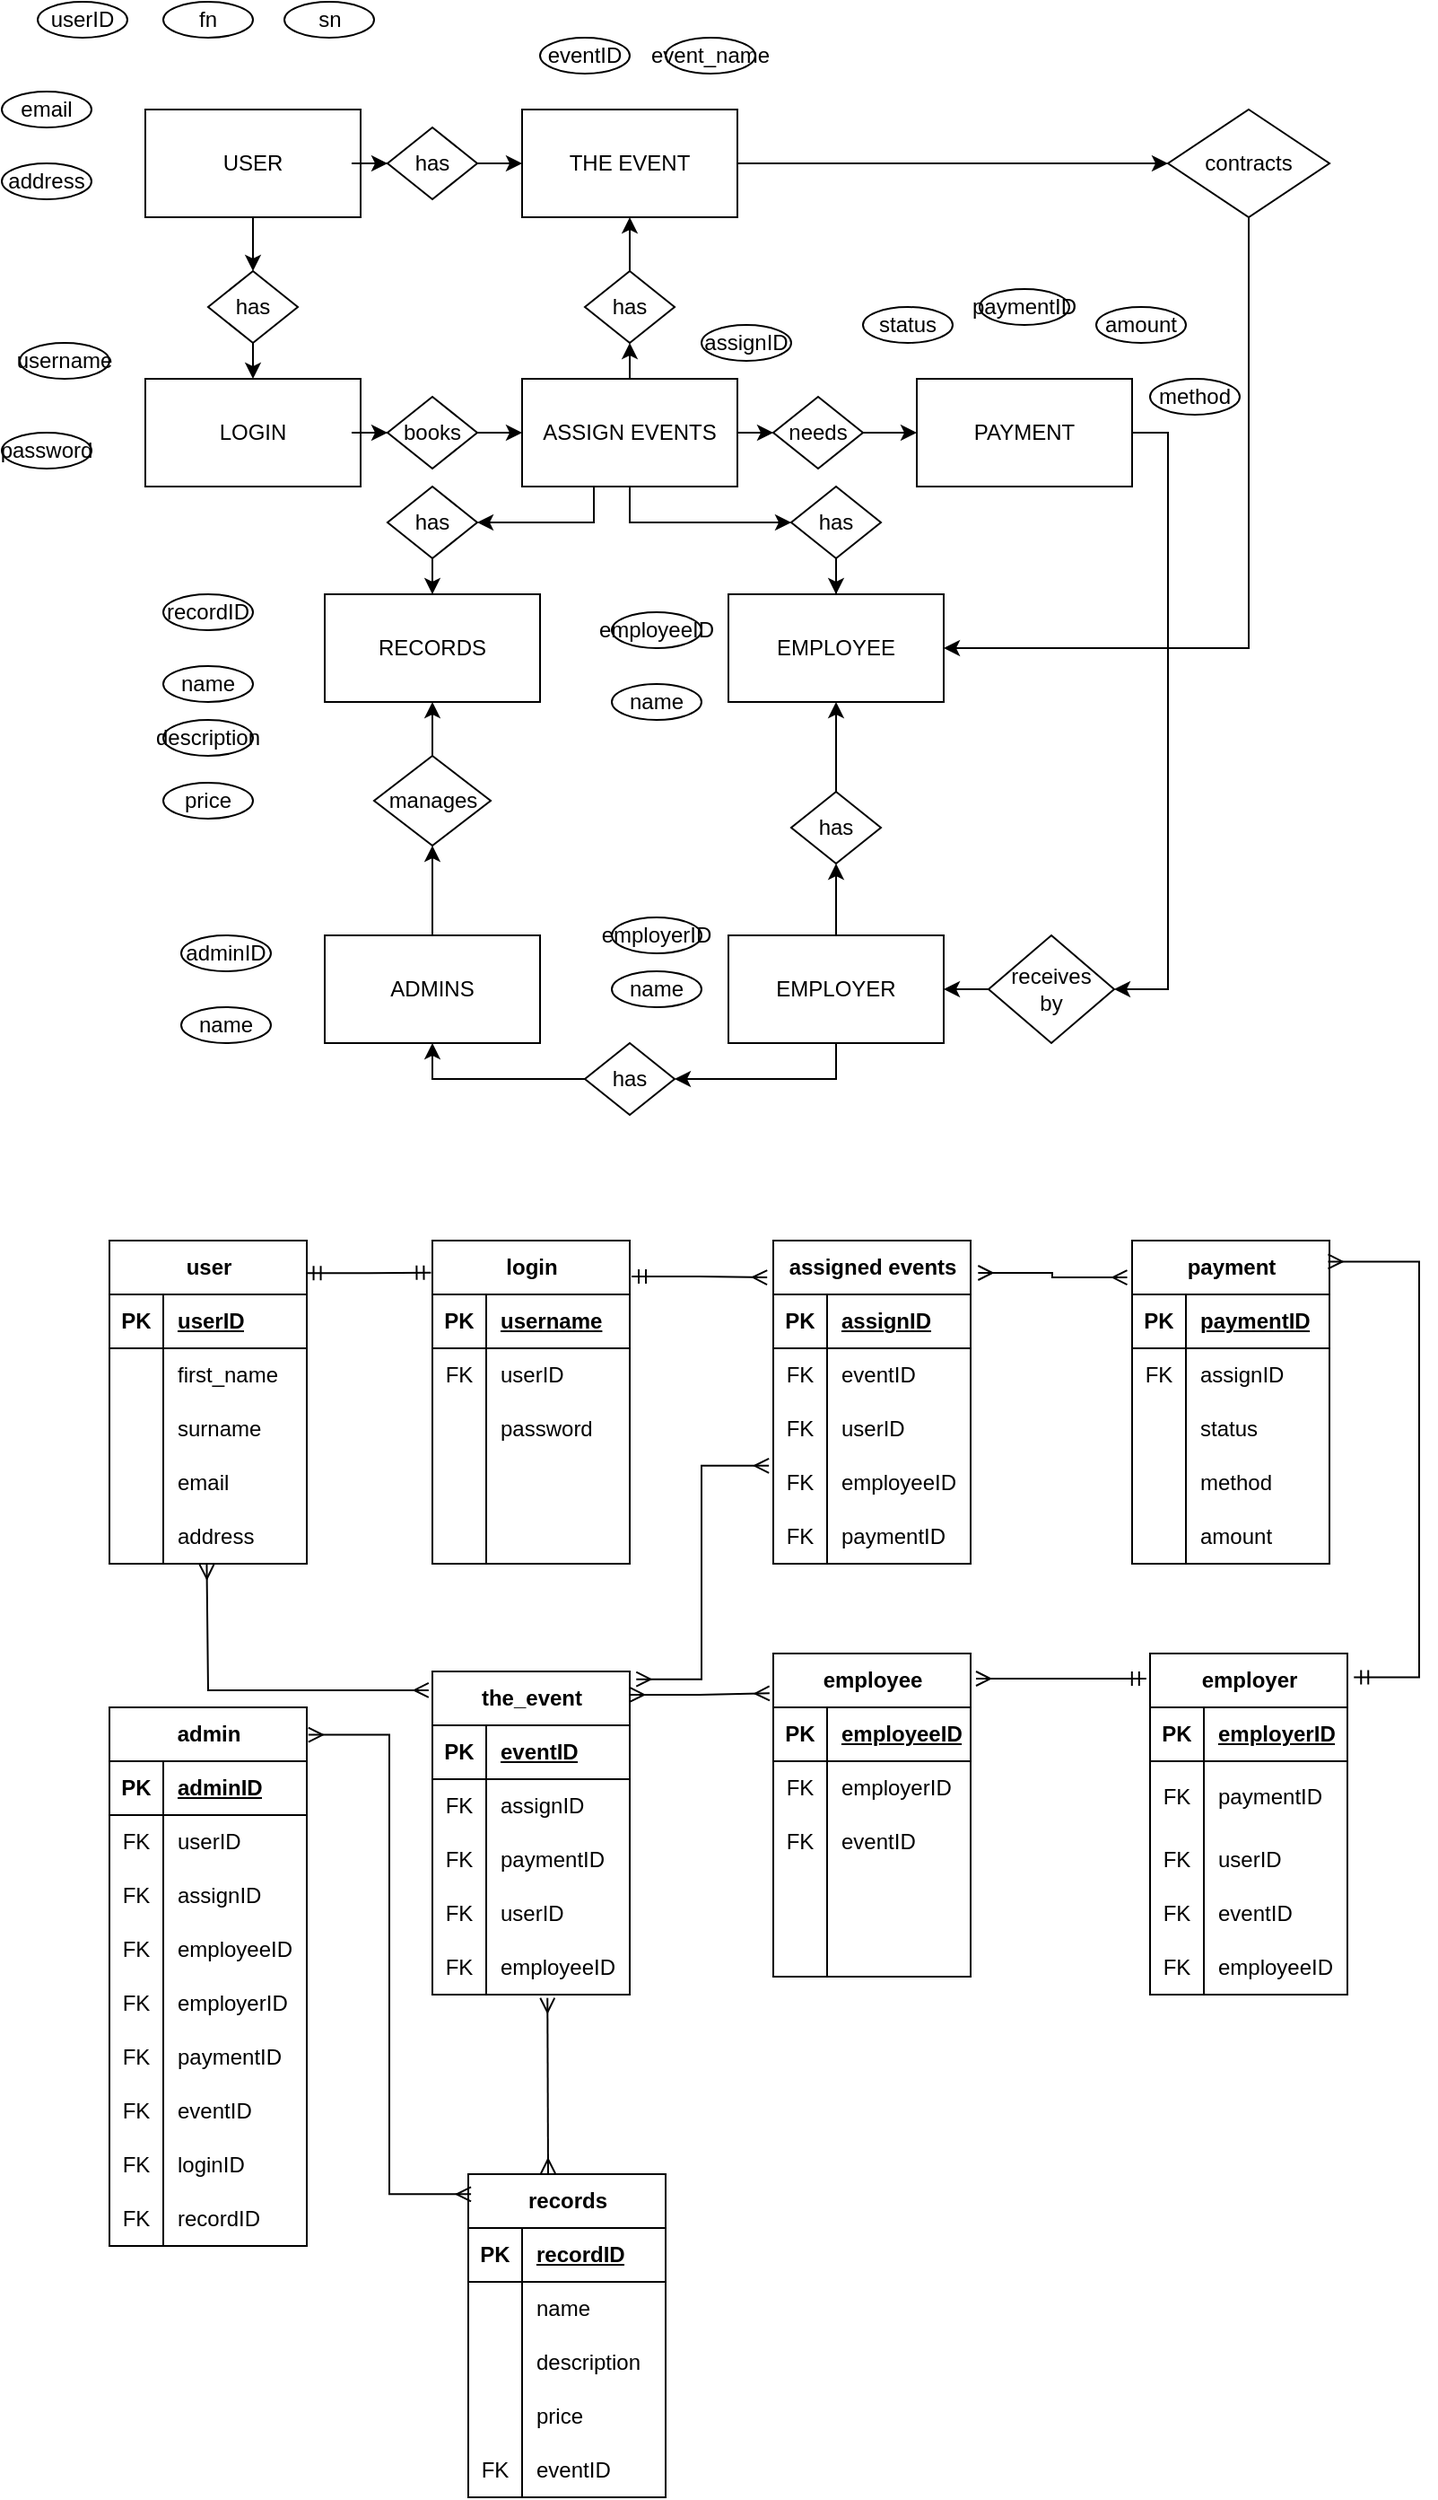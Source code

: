 <mxfile version="22.0.8" type="github">
  <diagram name="Page-1" id="hmlqGC8t6bdOWbWsmYjJ">
    <mxGraphModel dx="961" dy="546" grid="1" gridSize="10" guides="1" tooltips="1" connect="1" arrows="1" fold="1" page="1" pageScale="1" pageWidth="850" pageHeight="1100" math="0" shadow="0">
      <root>
        <mxCell id="0" />
        <mxCell id="1" parent="0" />
        <mxCell id="oL1YtEc-q71KZIG-ltQX-19" style="edgeStyle=orthogonalEdgeStyle;rounded=0;orthogonalLoop=1;jettySize=auto;html=1;" edge="1" parent="1" source="oL1YtEc-q71KZIG-ltQX-31" target="oL1YtEc-q71KZIG-ltQX-3">
          <mxGeometry relative="1" as="geometry" />
        </mxCell>
        <mxCell id="oL1YtEc-q71KZIG-ltQX-1" value="LOGIN" style="rounded=0;whiteSpace=wrap;html=1;" vertex="1" parent="1">
          <mxGeometry x="100" y="230" width="120" height="60" as="geometry" />
        </mxCell>
        <mxCell id="oL1YtEc-q71KZIG-ltQX-17" style="edgeStyle=orthogonalEdgeStyle;rounded=0;orthogonalLoop=1;jettySize=auto;html=1;exitX=0.5;exitY=1;exitDx=0;exitDy=0;entryX=0.5;entryY=0;entryDx=0;entryDy=0;" edge="1" parent="1" source="oL1YtEc-q71KZIG-ltQX-29" target="oL1YtEc-q71KZIG-ltQX-1">
          <mxGeometry relative="1" as="geometry" />
        </mxCell>
        <mxCell id="oL1YtEc-q71KZIG-ltQX-60" style="edgeStyle=orthogonalEdgeStyle;rounded=0;orthogonalLoop=1;jettySize=auto;html=1;entryX=0;entryY=0.5;entryDx=0;entryDy=0;" edge="1" parent="1" source="oL1YtEc-q71KZIG-ltQX-61" target="oL1YtEc-q71KZIG-ltQX-7">
          <mxGeometry relative="1" as="geometry" />
        </mxCell>
        <mxCell id="oL1YtEc-q71KZIG-ltQX-2" value="USER" style="rounded=0;whiteSpace=wrap;html=1;" vertex="1" parent="1">
          <mxGeometry x="100" y="80" width="120" height="60" as="geometry" />
        </mxCell>
        <mxCell id="oL1YtEc-q71KZIG-ltQX-15" style="edgeStyle=orthogonalEdgeStyle;rounded=0;orthogonalLoop=1;jettySize=auto;html=1;exitX=1;exitY=0.5;exitDx=0;exitDy=0;entryX=0;entryY=0.5;entryDx=0;entryDy=0;" edge="1" parent="1" source="oL1YtEc-q71KZIG-ltQX-35" target="oL1YtEc-q71KZIG-ltQX-8">
          <mxGeometry relative="1" as="geometry" />
        </mxCell>
        <mxCell id="oL1YtEc-q71KZIG-ltQX-20" style="edgeStyle=orthogonalEdgeStyle;rounded=0;orthogonalLoop=1;jettySize=auto;html=1;exitX=0.5;exitY=0;exitDx=0;exitDy=0;entryX=0.5;entryY=1;entryDx=0;entryDy=0;" edge="1" parent="1" source="oL1YtEc-q71KZIG-ltQX-33" target="oL1YtEc-q71KZIG-ltQX-7">
          <mxGeometry relative="1" as="geometry" />
        </mxCell>
        <mxCell id="oL1YtEc-q71KZIG-ltQX-55" style="edgeStyle=orthogonalEdgeStyle;rounded=0;orthogonalLoop=1;jettySize=auto;html=1;entryX=0;entryY=0.5;entryDx=0;entryDy=0;" edge="1" parent="1" source="oL1YtEc-q71KZIG-ltQX-3" target="oL1YtEc-q71KZIG-ltQX-49">
          <mxGeometry relative="1" as="geometry">
            <Array as="points">
              <mxPoint x="370" y="310" />
            </Array>
          </mxGeometry>
        </mxCell>
        <mxCell id="oL1YtEc-q71KZIG-ltQX-63" style="edgeStyle=orthogonalEdgeStyle;rounded=0;orthogonalLoop=1;jettySize=auto;html=1;entryX=1;entryY=0.5;entryDx=0;entryDy=0;" edge="1" parent="1" source="oL1YtEc-q71KZIG-ltQX-3" target="oL1YtEc-q71KZIG-ltQX-46">
          <mxGeometry relative="1" as="geometry">
            <Array as="points">
              <mxPoint x="350" y="310" />
            </Array>
          </mxGeometry>
        </mxCell>
        <mxCell id="oL1YtEc-q71KZIG-ltQX-3" value="ASSIGN EVENTS" style="rounded=0;whiteSpace=wrap;html=1;" vertex="1" parent="1">
          <mxGeometry x="310" y="230" width="120" height="60" as="geometry" />
        </mxCell>
        <mxCell id="oL1YtEc-q71KZIG-ltQX-4" value="RECORDS" style="rounded=0;whiteSpace=wrap;html=1;" vertex="1" parent="1">
          <mxGeometry x="200" y="350" width="120" height="60" as="geometry" />
        </mxCell>
        <mxCell id="oL1YtEc-q71KZIG-ltQX-52" style="edgeStyle=orthogonalEdgeStyle;rounded=0;orthogonalLoop=1;jettySize=auto;html=1;entryX=0.5;entryY=1;entryDx=0;entryDy=0;" edge="1" parent="1" source="oL1YtEc-q71KZIG-ltQX-5" target="oL1YtEc-q71KZIG-ltQX-41">
          <mxGeometry relative="1" as="geometry" />
        </mxCell>
        <mxCell id="oL1YtEc-q71KZIG-ltQX-5" value="ADMINS" style="rounded=0;whiteSpace=wrap;html=1;" vertex="1" parent="1">
          <mxGeometry x="200" y="540" width="120" height="60" as="geometry" />
        </mxCell>
        <mxCell id="oL1YtEc-q71KZIG-ltQX-64" style="edgeStyle=orthogonalEdgeStyle;rounded=0;orthogonalLoop=1;jettySize=auto;html=1;entryX=0;entryY=0.5;entryDx=0;entryDy=0;" edge="1" parent="1" source="oL1YtEc-q71KZIG-ltQX-7" target="oL1YtEc-q71KZIG-ltQX-43">
          <mxGeometry relative="1" as="geometry" />
        </mxCell>
        <mxCell id="oL1YtEc-q71KZIG-ltQX-7" value="THE EVENT" style="rounded=0;whiteSpace=wrap;html=1;" vertex="1" parent="1">
          <mxGeometry x="310" y="80" width="120" height="60" as="geometry" />
        </mxCell>
        <mxCell id="oL1YtEc-q71KZIG-ltQX-28" style="edgeStyle=orthogonalEdgeStyle;rounded=0;orthogonalLoop=1;jettySize=auto;html=1;entryX=1;entryY=0.5;entryDx=0;entryDy=0;" edge="1" parent="1" source="oL1YtEc-q71KZIG-ltQX-37" target="oL1YtEc-q71KZIG-ltQX-24">
          <mxGeometry relative="1" as="geometry" />
        </mxCell>
        <mxCell id="oL1YtEc-q71KZIG-ltQX-8" value="PAYMENT" style="rounded=0;whiteSpace=wrap;html=1;" vertex="1" parent="1">
          <mxGeometry x="530" y="230" width="120" height="60" as="geometry" />
        </mxCell>
        <mxCell id="oL1YtEc-q71KZIG-ltQX-21" value="EMPLOYEE" style="rounded=0;whiteSpace=wrap;html=1;" vertex="1" parent="1">
          <mxGeometry x="425" y="350" width="120" height="60" as="geometry" />
        </mxCell>
        <mxCell id="oL1YtEc-q71KZIG-ltQX-53" style="edgeStyle=orthogonalEdgeStyle;rounded=0;orthogonalLoop=1;jettySize=auto;html=1;entryX=0.5;entryY=1;entryDx=0;entryDy=0;" edge="1" parent="1" source="oL1YtEc-q71KZIG-ltQX-24" target="oL1YtEc-q71KZIG-ltQX-39">
          <mxGeometry relative="1" as="geometry" />
        </mxCell>
        <mxCell id="oL1YtEc-q71KZIG-ltQX-160" style="edgeStyle=orthogonalEdgeStyle;rounded=0;orthogonalLoop=1;jettySize=auto;html=1;entryX=0.5;entryY=1;entryDx=0;entryDy=0;" edge="1" parent="1" source="oL1YtEc-q71KZIG-ltQX-161" target="oL1YtEc-q71KZIG-ltQX-5">
          <mxGeometry relative="1" as="geometry">
            <Array as="points" />
          </mxGeometry>
        </mxCell>
        <mxCell id="oL1YtEc-q71KZIG-ltQX-163" style="edgeStyle=orthogonalEdgeStyle;rounded=0;orthogonalLoop=1;jettySize=auto;html=1;entryX=1;entryY=0.5;entryDx=0;entryDy=0;" edge="1" parent="1" source="oL1YtEc-q71KZIG-ltQX-24" target="oL1YtEc-q71KZIG-ltQX-161">
          <mxGeometry relative="1" as="geometry">
            <Array as="points">
              <mxPoint x="485" y="620" />
            </Array>
          </mxGeometry>
        </mxCell>
        <mxCell id="oL1YtEc-q71KZIG-ltQX-24" value="EMPLOYER" style="rounded=0;whiteSpace=wrap;html=1;" vertex="1" parent="1">
          <mxGeometry x="425" y="540" width="120" height="60" as="geometry" />
        </mxCell>
        <mxCell id="oL1YtEc-q71KZIG-ltQX-30" value="" style="edgeStyle=orthogonalEdgeStyle;rounded=0;orthogonalLoop=1;jettySize=auto;html=1;exitX=0.5;exitY=1;exitDx=0;exitDy=0;entryX=0.5;entryY=0;entryDx=0;entryDy=0;" edge="1" parent="1" source="oL1YtEc-q71KZIG-ltQX-2" target="oL1YtEc-q71KZIG-ltQX-29">
          <mxGeometry relative="1" as="geometry">
            <mxPoint x="160" y="140" as="sourcePoint" />
            <mxPoint x="160" y="230" as="targetPoint" />
          </mxGeometry>
        </mxCell>
        <mxCell id="oL1YtEc-q71KZIG-ltQX-29" value="has" style="rhombus;whiteSpace=wrap;html=1;" vertex="1" parent="1">
          <mxGeometry x="135" y="170" width="50" height="40" as="geometry" />
        </mxCell>
        <mxCell id="oL1YtEc-q71KZIG-ltQX-32" value="" style="edgeStyle=orthogonalEdgeStyle;rounded=0;orthogonalLoop=1;jettySize=auto;html=1;" edge="1" parent="1" source="oL1YtEc-q71KZIG-ltQX-1" target="oL1YtEc-q71KZIG-ltQX-31">
          <mxGeometry relative="1" as="geometry">
            <mxPoint x="220" y="260" as="sourcePoint" />
            <mxPoint x="310" y="260" as="targetPoint" />
          </mxGeometry>
        </mxCell>
        <mxCell id="oL1YtEc-q71KZIG-ltQX-31" value="books" style="rhombus;whiteSpace=wrap;html=1;" vertex="1" parent="1">
          <mxGeometry x="235" y="240" width="50" height="40" as="geometry" />
        </mxCell>
        <mxCell id="oL1YtEc-q71KZIG-ltQX-34" value="" style="edgeStyle=orthogonalEdgeStyle;rounded=0;orthogonalLoop=1;jettySize=auto;html=1;exitX=0.5;exitY=0;exitDx=0;exitDy=0;entryX=0.5;entryY=1;entryDx=0;entryDy=0;" edge="1" parent="1" source="oL1YtEc-q71KZIG-ltQX-3" target="oL1YtEc-q71KZIG-ltQX-33">
          <mxGeometry relative="1" as="geometry">
            <mxPoint x="370" y="230" as="sourcePoint" />
            <mxPoint x="375" y="170" as="targetPoint" />
          </mxGeometry>
        </mxCell>
        <mxCell id="oL1YtEc-q71KZIG-ltQX-33" value="has" style="rhombus;whiteSpace=wrap;html=1;" vertex="1" parent="1">
          <mxGeometry x="345" y="170" width="50" height="40" as="geometry" />
        </mxCell>
        <mxCell id="oL1YtEc-q71KZIG-ltQX-36" value="" style="edgeStyle=orthogonalEdgeStyle;rounded=0;orthogonalLoop=1;jettySize=auto;html=1;exitX=1;exitY=0.5;exitDx=0;exitDy=0;entryX=0;entryY=0.5;entryDx=0;entryDy=0;" edge="1" parent="1" source="oL1YtEc-q71KZIG-ltQX-3" target="oL1YtEc-q71KZIG-ltQX-35">
          <mxGeometry relative="1" as="geometry">
            <mxPoint x="430" y="260" as="sourcePoint" />
            <mxPoint x="520" y="270" as="targetPoint" />
          </mxGeometry>
        </mxCell>
        <mxCell id="oL1YtEc-q71KZIG-ltQX-35" value="needs" style="rhombus;whiteSpace=wrap;html=1;" vertex="1" parent="1">
          <mxGeometry x="450" y="240" width="50" height="40" as="geometry" />
        </mxCell>
        <mxCell id="oL1YtEc-q71KZIG-ltQX-38" value="" style="edgeStyle=orthogonalEdgeStyle;rounded=0;orthogonalLoop=1;jettySize=auto;html=1;entryX=1;entryY=0.5;entryDx=0;entryDy=0;" edge="1" parent="1" source="oL1YtEc-q71KZIG-ltQX-8" target="oL1YtEc-q71KZIG-ltQX-37">
          <mxGeometry relative="1" as="geometry">
            <mxPoint x="590" y="290" as="sourcePoint" />
            <mxPoint x="545" y="500" as="targetPoint" />
            <Array as="points">
              <mxPoint x="670" y="260" />
              <mxPoint x="670" y="570" />
            </Array>
          </mxGeometry>
        </mxCell>
        <mxCell id="oL1YtEc-q71KZIG-ltQX-37" value="receives&lt;br&gt;by" style="rhombus;whiteSpace=wrap;html=1;" vertex="1" parent="1">
          <mxGeometry x="570" y="540" width="70" height="60" as="geometry" />
        </mxCell>
        <mxCell id="oL1YtEc-q71KZIG-ltQX-54" style="edgeStyle=orthogonalEdgeStyle;rounded=0;orthogonalLoop=1;jettySize=auto;html=1;entryX=0.5;entryY=1;entryDx=0;entryDy=0;" edge="1" parent="1" source="oL1YtEc-q71KZIG-ltQX-39" target="oL1YtEc-q71KZIG-ltQX-21">
          <mxGeometry relative="1" as="geometry" />
        </mxCell>
        <mxCell id="oL1YtEc-q71KZIG-ltQX-39" value="has" style="rhombus;whiteSpace=wrap;html=1;" vertex="1" parent="1">
          <mxGeometry x="460" y="460" width="50" height="40" as="geometry" />
        </mxCell>
        <mxCell id="oL1YtEc-q71KZIG-ltQX-51" style="edgeStyle=orthogonalEdgeStyle;rounded=0;orthogonalLoop=1;jettySize=auto;html=1;entryX=0.5;entryY=1;entryDx=0;entryDy=0;" edge="1" parent="1" source="oL1YtEc-q71KZIG-ltQX-41" target="oL1YtEc-q71KZIG-ltQX-4">
          <mxGeometry relative="1" as="geometry" />
        </mxCell>
        <mxCell id="oL1YtEc-q71KZIG-ltQX-41" value="manages" style="rhombus;whiteSpace=wrap;html=1;" vertex="1" parent="1">
          <mxGeometry x="227.5" y="440" width="65" height="50" as="geometry" />
        </mxCell>
        <mxCell id="oL1YtEc-q71KZIG-ltQX-65" style="edgeStyle=orthogonalEdgeStyle;rounded=0;orthogonalLoop=1;jettySize=auto;html=1;entryX=1;entryY=0.5;entryDx=0;entryDy=0;" edge="1" parent="1" source="oL1YtEc-q71KZIG-ltQX-43" target="oL1YtEc-q71KZIG-ltQX-21">
          <mxGeometry relative="1" as="geometry">
            <Array as="points">
              <mxPoint x="715" y="380" />
            </Array>
          </mxGeometry>
        </mxCell>
        <mxCell id="oL1YtEc-q71KZIG-ltQX-43" value="contracts" style="rhombus;whiteSpace=wrap;html=1;" vertex="1" parent="1">
          <mxGeometry x="670" y="80" width="90" height="60" as="geometry" />
        </mxCell>
        <mxCell id="oL1YtEc-q71KZIG-ltQX-59" style="edgeStyle=orthogonalEdgeStyle;rounded=0;orthogonalLoop=1;jettySize=auto;html=1;entryX=0.5;entryY=0;entryDx=0;entryDy=0;" edge="1" parent="1" source="oL1YtEc-q71KZIG-ltQX-46" target="oL1YtEc-q71KZIG-ltQX-4">
          <mxGeometry relative="1" as="geometry" />
        </mxCell>
        <mxCell id="oL1YtEc-q71KZIG-ltQX-46" value="has" style="rhombus;whiteSpace=wrap;html=1;" vertex="1" parent="1">
          <mxGeometry x="235" y="290" width="50" height="40" as="geometry" />
        </mxCell>
        <mxCell id="oL1YtEc-q71KZIG-ltQX-56" style="edgeStyle=orthogonalEdgeStyle;rounded=0;orthogonalLoop=1;jettySize=auto;html=1;entryX=0.5;entryY=0;entryDx=0;entryDy=0;" edge="1" parent="1" source="oL1YtEc-q71KZIG-ltQX-49" target="oL1YtEc-q71KZIG-ltQX-21">
          <mxGeometry relative="1" as="geometry" />
        </mxCell>
        <mxCell id="oL1YtEc-q71KZIG-ltQX-49" value="has" style="rhombus;whiteSpace=wrap;html=1;" vertex="1" parent="1">
          <mxGeometry x="460" y="290" width="50" height="40" as="geometry" />
        </mxCell>
        <mxCell id="oL1YtEc-q71KZIG-ltQX-62" value="" style="edgeStyle=orthogonalEdgeStyle;rounded=0;orthogonalLoop=1;jettySize=auto;html=1;entryX=0;entryY=0.5;entryDx=0;entryDy=0;" edge="1" parent="1" source="oL1YtEc-q71KZIG-ltQX-2" target="oL1YtEc-q71KZIG-ltQX-61">
          <mxGeometry relative="1" as="geometry">
            <mxPoint x="220" y="110" as="sourcePoint" />
            <mxPoint x="310" y="110" as="targetPoint" />
          </mxGeometry>
        </mxCell>
        <mxCell id="oL1YtEc-q71KZIG-ltQX-61" value="has" style="rhombus;whiteSpace=wrap;html=1;" vertex="1" parent="1">
          <mxGeometry x="235" y="90" width="50" height="40" as="geometry" />
        </mxCell>
        <mxCell id="oL1YtEc-q71KZIG-ltQX-134" value="userID" style="ellipse;whiteSpace=wrap;html=1;" vertex="1" parent="1">
          <mxGeometry x="40" y="20" width="50" height="20" as="geometry" />
        </mxCell>
        <mxCell id="oL1YtEc-q71KZIG-ltQX-136" value="fn" style="ellipse;whiteSpace=wrap;html=1;" vertex="1" parent="1">
          <mxGeometry x="110" y="20" width="50" height="20" as="geometry" />
        </mxCell>
        <mxCell id="oL1YtEc-q71KZIG-ltQX-137" value="sn" style="ellipse;whiteSpace=wrap;html=1;" vertex="1" parent="1">
          <mxGeometry x="177.5" y="20" width="50" height="20" as="geometry" />
        </mxCell>
        <mxCell id="oL1YtEc-q71KZIG-ltQX-138" value="email" style="ellipse;whiteSpace=wrap;html=1;" vertex="1" parent="1">
          <mxGeometry x="20" y="70" width="50" height="20" as="geometry" />
        </mxCell>
        <mxCell id="oL1YtEc-q71KZIG-ltQX-139" value="address" style="ellipse;whiteSpace=wrap;html=1;" vertex="1" parent="1">
          <mxGeometry x="20" y="110" width="50" height="20" as="geometry" />
        </mxCell>
        <mxCell id="oL1YtEc-q71KZIG-ltQX-140" value="username" style="ellipse;whiteSpace=wrap;html=1;" vertex="1" parent="1">
          <mxGeometry x="30" y="210" width="50" height="20" as="geometry" />
        </mxCell>
        <mxCell id="oL1YtEc-q71KZIG-ltQX-141" value="password" style="ellipse;whiteSpace=wrap;html=1;" vertex="1" parent="1">
          <mxGeometry x="20" y="260" width="50" height="20" as="geometry" />
        </mxCell>
        <mxCell id="oL1YtEc-q71KZIG-ltQX-142" value="eventID" style="ellipse;whiteSpace=wrap;html=1;" vertex="1" parent="1">
          <mxGeometry x="320" y="40" width="50" height="20" as="geometry" />
        </mxCell>
        <mxCell id="oL1YtEc-q71KZIG-ltQX-143" value="event_name" style="ellipse;whiteSpace=wrap;html=1;" vertex="1" parent="1">
          <mxGeometry x="390" y="40" width="50" height="20" as="geometry" />
        </mxCell>
        <mxCell id="oL1YtEc-q71KZIG-ltQX-144" value="paymentID" style="ellipse;whiteSpace=wrap;html=1;" vertex="1" parent="1">
          <mxGeometry x="565" y="180" width="50" height="20" as="geometry" />
        </mxCell>
        <mxCell id="oL1YtEc-q71KZIG-ltQX-145" value="amount" style="ellipse;whiteSpace=wrap;html=1;" vertex="1" parent="1">
          <mxGeometry x="630" y="190" width="50" height="20" as="geometry" />
        </mxCell>
        <mxCell id="oL1YtEc-q71KZIG-ltQX-146" value="status" style="ellipse;whiteSpace=wrap;html=1;" vertex="1" parent="1">
          <mxGeometry x="500" y="190" width="50" height="20" as="geometry" />
        </mxCell>
        <mxCell id="oL1YtEc-q71KZIG-ltQX-148" value="method" style="ellipse;whiteSpace=wrap;html=1;" vertex="1" parent="1">
          <mxGeometry x="660" y="230" width="50" height="20" as="geometry" />
        </mxCell>
        <mxCell id="oL1YtEc-q71KZIG-ltQX-149" value="employeeID" style="ellipse;whiteSpace=wrap;html=1;" vertex="1" parent="1">
          <mxGeometry x="360" y="360" width="50" height="20" as="geometry" />
        </mxCell>
        <mxCell id="oL1YtEc-q71KZIG-ltQX-151" value="name" style="ellipse;whiteSpace=wrap;html=1;" vertex="1" parent="1">
          <mxGeometry x="360" y="400" width="50" height="20" as="geometry" />
        </mxCell>
        <mxCell id="oL1YtEc-q71KZIG-ltQX-152" value="name" style="ellipse;whiteSpace=wrap;html=1;" vertex="1" parent="1">
          <mxGeometry x="360" y="560" width="50" height="20" as="geometry" />
        </mxCell>
        <mxCell id="oL1YtEc-q71KZIG-ltQX-153" value="employerID" style="ellipse;whiteSpace=wrap;html=1;" vertex="1" parent="1">
          <mxGeometry x="360" y="530" width="50" height="20" as="geometry" />
        </mxCell>
        <mxCell id="oL1YtEc-q71KZIG-ltQX-154" value="recordID" style="ellipse;whiteSpace=wrap;html=1;" vertex="1" parent="1">
          <mxGeometry x="110" y="350" width="50" height="20" as="geometry" />
        </mxCell>
        <mxCell id="oL1YtEc-q71KZIG-ltQX-155" value="name" style="ellipse;whiteSpace=wrap;html=1;" vertex="1" parent="1">
          <mxGeometry x="110" y="390" width="50" height="20" as="geometry" />
        </mxCell>
        <mxCell id="oL1YtEc-q71KZIG-ltQX-156" value="description" style="ellipse;whiteSpace=wrap;html=1;" vertex="1" parent="1">
          <mxGeometry x="110" y="420" width="50" height="20" as="geometry" />
        </mxCell>
        <mxCell id="oL1YtEc-q71KZIG-ltQX-157" value="price" style="ellipse;whiteSpace=wrap;html=1;" vertex="1" parent="1">
          <mxGeometry x="110" y="455" width="50" height="20" as="geometry" />
        </mxCell>
        <mxCell id="oL1YtEc-q71KZIG-ltQX-161" value="has" style="rhombus;whiteSpace=wrap;html=1;" vertex="1" parent="1">
          <mxGeometry x="345" y="600" width="50" height="40" as="geometry" />
        </mxCell>
        <mxCell id="oL1YtEc-q71KZIG-ltQX-164" value="adminID" style="ellipse;whiteSpace=wrap;html=1;" vertex="1" parent="1">
          <mxGeometry x="120" y="540" width="50" height="20" as="geometry" />
        </mxCell>
        <mxCell id="oL1YtEc-q71KZIG-ltQX-165" value="name" style="ellipse;whiteSpace=wrap;html=1;" vertex="1" parent="1">
          <mxGeometry x="120" y="580" width="50" height="20" as="geometry" />
        </mxCell>
        <mxCell id="oL1YtEc-q71KZIG-ltQX-166" value="user" style="shape=table;startSize=30;container=1;collapsible=1;childLayout=tableLayout;fixedRows=1;rowLines=0;fontStyle=1;align=center;resizeLast=1;html=1;" vertex="1" parent="1">
          <mxGeometry x="80" y="710" width="110" height="180" as="geometry" />
        </mxCell>
        <mxCell id="oL1YtEc-q71KZIG-ltQX-167" value="" style="shape=tableRow;horizontal=0;startSize=0;swimlaneHead=0;swimlaneBody=0;fillColor=none;collapsible=0;dropTarget=0;points=[[0,0.5],[1,0.5]];portConstraint=eastwest;top=0;left=0;right=0;bottom=1;" vertex="1" parent="oL1YtEc-q71KZIG-ltQX-166">
          <mxGeometry y="30" width="110" height="30" as="geometry" />
        </mxCell>
        <mxCell id="oL1YtEc-q71KZIG-ltQX-168" value="PK" style="shape=partialRectangle;connectable=0;fillColor=none;top=0;left=0;bottom=0;right=0;fontStyle=1;overflow=hidden;whiteSpace=wrap;html=1;" vertex="1" parent="oL1YtEc-q71KZIG-ltQX-167">
          <mxGeometry width="30" height="30" as="geometry">
            <mxRectangle width="30" height="30" as="alternateBounds" />
          </mxGeometry>
        </mxCell>
        <mxCell id="oL1YtEc-q71KZIG-ltQX-169" value="userID" style="shape=partialRectangle;connectable=0;fillColor=none;top=0;left=0;bottom=0;right=0;align=left;spacingLeft=6;fontStyle=5;overflow=hidden;whiteSpace=wrap;html=1;" vertex="1" parent="oL1YtEc-q71KZIG-ltQX-167">
          <mxGeometry x="30" width="80" height="30" as="geometry">
            <mxRectangle width="80" height="30" as="alternateBounds" />
          </mxGeometry>
        </mxCell>
        <mxCell id="oL1YtEc-q71KZIG-ltQX-170" value="" style="shape=tableRow;horizontal=0;startSize=0;swimlaneHead=0;swimlaneBody=0;fillColor=none;collapsible=0;dropTarget=0;points=[[0,0.5],[1,0.5]];portConstraint=eastwest;top=0;left=0;right=0;bottom=0;" vertex="1" parent="oL1YtEc-q71KZIG-ltQX-166">
          <mxGeometry y="60" width="110" height="30" as="geometry" />
        </mxCell>
        <mxCell id="oL1YtEc-q71KZIG-ltQX-171" value="" style="shape=partialRectangle;connectable=0;fillColor=none;top=0;left=0;bottom=0;right=0;editable=1;overflow=hidden;whiteSpace=wrap;html=1;" vertex="1" parent="oL1YtEc-q71KZIG-ltQX-170">
          <mxGeometry width="30" height="30" as="geometry">
            <mxRectangle width="30" height="30" as="alternateBounds" />
          </mxGeometry>
        </mxCell>
        <mxCell id="oL1YtEc-q71KZIG-ltQX-172" value="first_name" style="shape=partialRectangle;connectable=0;fillColor=none;top=0;left=0;bottom=0;right=0;align=left;spacingLeft=6;overflow=hidden;whiteSpace=wrap;html=1;" vertex="1" parent="oL1YtEc-q71KZIG-ltQX-170">
          <mxGeometry x="30" width="80" height="30" as="geometry">
            <mxRectangle width="80" height="30" as="alternateBounds" />
          </mxGeometry>
        </mxCell>
        <mxCell id="oL1YtEc-q71KZIG-ltQX-173" value="" style="shape=tableRow;horizontal=0;startSize=0;swimlaneHead=0;swimlaneBody=0;fillColor=none;collapsible=0;dropTarget=0;points=[[0,0.5],[1,0.5]];portConstraint=eastwest;top=0;left=0;right=0;bottom=0;" vertex="1" parent="oL1YtEc-q71KZIG-ltQX-166">
          <mxGeometry y="90" width="110" height="30" as="geometry" />
        </mxCell>
        <mxCell id="oL1YtEc-q71KZIG-ltQX-174" value="" style="shape=partialRectangle;connectable=0;fillColor=none;top=0;left=0;bottom=0;right=0;editable=1;overflow=hidden;whiteSpace=wrap;html=1;" vertex="1" parent="oL1YtEc-q71KZIG-ltQX-173">
          <mxGeometry width="30" height="30" as="geometry">
            <mxRectangle width="30" height="30" as="alternateBounds" />
          </mxGeometry>
        </mxCell>
        <mxCell id="oL1YtEc-q71KZIG-ltQX-175" value="surname" style="shape=partialRectangle;connectable=0;fillColor=none;top=0;left=0;bottom=0;right=0;align=left;spacingLeft=6;overflow=hidden;whiteSpace=wrap;html=1;" vertex="1" parent="oL1YtEc-q71KZIG-ltQX-173">
          <mxGeometry x="30" width="80" height="30" as="geometry">
            <mxRectangle width="80" height="30" as="alternateBounds" />
          </mxGeometry>
        </mxCell>
        <mxCell id="oL1YtEc-q71KZIG-ltQX-176" value="" style="shape=tableRow;horizontal=0;startSize=0;swimlaneHead=0;swimlaneBody=0;fillColor=none;collapsible=0;dropTarget=0;points=[[0,0.5],[1,0.5]];portConstraint=eastwest;top=0;left=0;right=0;bottom=0;" vertex="1" parent="oL1YtEc-q71KZIG-ltQX-166">
          <mxGeometry y="120" width="110" height="30" as="geometry" />
        </mxCell>
        <mxCell id="oL1YtEc-q71KZIG-ltQX-177" value="" style="shape=partialRectangle;connectable=0;fillColor=none;top=0;left=0;bottom=0;right=0;editable=1;overflow=hidden;whiteSpace=wrap;html=1;" vertex="1" parent="oL1YtEc-q71KZIG-ltQX-176">
          <mxGeometry width="30" height="30" as="geometry">
            <mxRectangle width="30" height="30" as="alternateBounds" />
          </mxGeometry>
        </mxCell>
        <mxCell id="oL1YtEc-q71KZIG-ltQX-178" value="email" style="shape=partialRectangle;connectable=0;fillColor=none;top=0;left=0;bottom=0;right=0;align=left;spacingLeft=6;overflow=hidden;whiteSpace=wrap;html=1;" vertex="1" parent="oL1YtEc-q71KZIG-ltQX-176">
          <mxGeometry x="30" width="80" height="30" as="geometry">
            <mxRectangle width="80" height="30" as="alternateBounds" />
          </mxGeometry>
        </mxCell>
        <mxCell id="oL1YtEc-q71KZIG-ltQX-179" value="" style="shape=tableRow;horizontal=0;startSize=0;swimlaneHead=0;swimlaneBody=0;fillColor=none;collapsible=0;dropTarget=0;points=[[0,0.5],[1,0.5]];portConstraint=eastwest;top=0;left=0;right=0;bottom=0;" vertex="1" parent="oL1YtEc-q71KZIG-ltQX-166">
          <mxGeometry y="150" width="110" height="30" as="geometry" />
        </mxCell>
        <mxCell id="oL1YtEc-q71KZIG-ltQX-180" value="" style="shape=partialRectangle;connectable=0;fillColor=none;top=0;left=0;bottom=0;right=0;editable=1;overflow=hidden;whiteSpace=wrap;html=1;" vertex="1" parent="oL1YtEc-q71KZIG-ltQX-179">
          <mxGeometry width="30" height="30" as="geometry">
            <mxRectangle width="30" height="30" as="alternateBounds" />
          </mxGeometry>
        </mxCell>
        <mxCell id="oL1YtEc-q71KZIG-ltQX-181" value="address" style="shape=partialRectangle;connectable=0;fillColor=none;top=0;left=0;bottom=0;right=0;align=left;spacingLeft=6;overflow=hidden;whiteSpace=wrap;html=1;" vertex="1" parent="oL1YtEc-q71KZIG-ltQX-179">
          <mxGeometry x="30" width="80" height="30" as="geometry">
            <mxRectangle width="80" height="30" as="alternateBounds" />
          </mxGeometry>
        </mxCell>
        <mxCell id="oL1YtEc-q71KZIG-ltQX-182" value="login" style="shape=table;startSize=30;container=1;collapsible=1;childLayout=tableLayout;fixedRows=1;rowLines=0;fontStyle=1;align=center;resizeLast=1;html=1;" vertex="1" parent="1">
          <mxGeometry x="260" y="710" width="110" height="180" as="geometry" />
        </mxCell>
        <mxCell id="oL1YtEc-q71KZIG-ltQX-183" value="" style="shape=tableRow;horizontal=0;startSize=0;swimlaneHead=0;swimlaneBody=0;fillColor=none;collapsible=0;dropTarget=0;points=[[0,0.5],[1,0.5]];portConstraint=eastwest;top=0;left=0;right=0;bottom=1;" vertex="1" parent="oL1YtEc-q71KZIG-ltQX-182">
          <mxGeometry y="30" width="110" height="30" as="geometry" />
        </mxCell>
        <mxCell id="oL1YtEc-q71KZIG-ltQX-184" value="PK" style="shape=partialRectangle;connectable=0;fillColor=none;top=0;left=0;bottom=0;right=0;fontStyle=1;overflow=hidden;whiteSpace=wrap;html=1;" vertex="1" parent="oL1YtEc-q71KZIG-ltQX-183">
          <mxGeometry width="30" height="30" as="geometry">
            <mxRectangle width="30" height="30" as="alternateBounds" />
          </mxGeometry>
        </mxCell>
        <mxCell id="oL1YtEc-q71KZIG-ltQX-185" value="username" style="shape=partialRectangle;connectable=0;fillColor=none;top=0;left=0;bottom=0;right=0;align=left;spacingLeft=6;fontStyle=5;overflow=hidden;whiteSpace=wrap;html=1;" vertex="1" parent="oL1YtEc-q71KZIG-ltQX-183">
          <mxGeometry x="30" width="80" height="30" as="geometry">
            <mxRectangle width="80" height="30" as="alternateBounds" />
          </mxGeometry>
        </mxCell>
        <mxCell id="oL1YtEc-q71KZIG-ltQX-186" value="" style="shape=tableRow;horizontal=0;startSize=0;swimlaneHead=0;swimlaneBody=0;fillColor=none;collapsible=0;dropTarget=0;points=[[0,0.5],[1,0.5]];portConstraint=eastwest;top=0;left=0;right=0;bottom=0;" vertex="1" parent="oL1YtEc-q71KZIG-ltQX-182">
          <mxGeometry y="60" width="110" height="30" as="geometry" />
        </mxCell>
        <mxCell id="oL1YtEc-q71KZIG-ltQX-187" value="FK" style="shape=partialRectangle;connectable=0;fillColor=none;top=0;left=0;bottom=0;right=0;editable=1;overflow=hidden;whiteSpace=wrap;html=1;" vertex="1" parent="oL1YtEc-q71KZIG-ltQX-186">
          <mxGeometry width="30" height="30" as="geometry">
            <mxRectangle width="30" height="30" as="alternateBounds" />
          </mxGeometry>
        </mxCell>
        <mxCell id="oL1YtEc-q71KZIG-ltQX-188" value="userID" style="shape=partialRectangle;connectable=0;fillColor=none;top=0;left=0;bottom=0;right=0;align=left;spacingLeft=6;overflow=hidden;whiteSpace=wrap;html=1;" vertex="1" parent="oL1YtEc-q71KZIG-ltQX-186">
          <mxGeometry x="30" width="80" height="30" as="geometry">
            <mxRectangle width="80" height="30" as="alternateBounds" />
          </mxGeometry>
        </mxCell>
        <mxCell id="oL1YtEc-q71KZIG-ltQX-189" value="" style="shape=tableRow;horizontal=0;startSize=0;swimlaneHead=0;swimlaneBody=0;fillColor=none;collapsible=0;dropTarget=0;points=[[0,0.5],[1,0.5]];portConstraint=eastwest;top=0;left=0;right=0;bottom=0;" vertex="1" parent="oL1YtEc-q71KZIG-ltQX-182">
          <mxGeometry y="90" width="110" height="30" as="geometry" />
        </mxCell>
        <mxCell id="oL1YtEc-q71KZIG-ltQX-190" value="" style="shape=partialRectangle;connectable=0;fillColor=none;top=0;left=0;bottom=0;right=0;editable=1;overflow=hidden;whiteSpace=wrap;html=1;" vertex="1" parent="oL1YtEc-q71KZIG-ltQX-189">
          <mxGeometry width="30" height="30" as="geometry">
            <mxRectangle width="30" height="30" as="alternateBounds" />
          </mxGeometry>
        </mxCell>
        <mxCell id="oL1YtEc-q71KZIG-ltQX-191" value="password" style="shape=partialRectangle;connectable=0;fillColor=none;top=0;left=0;bottom=0;right=0;align=left;spacingLeft=6;overflow=hidden;whiteSpace=wrap;html=1;" vertex="1" parent="oL1YtEc-q71KZIG-ltQX-189">
          <mxGeometry x="30" width="80" height="30" as="geometry">
            <mxRectangle width="80" height="30" as="alternateBounds" />
          </mxGeometry>
        </mxCell>
        <mxCell id="oL1YtEc-q71KZIG-ltQX-192" value="" style="shape=tableRow;horizontal=0;startSize=0;swimlaneHead=0;swimlaneBody=0;fillColor=none;collapsible=0;dropTarget=0;points=[[0,0.5],[1,0.5]];portConstraint=eastwest;top=0;left=0;right=0;bottom=0;" vertex="1" parent="oL1YtEc-q71KZIG-ltQX-182">
          <mxGeometry y="120" width="110" height="30" as="geometry" />
        </mxCell>
        <mxCell id="oL1YtEc-q71KZIG-ltQX-193" value="" style="shape=partialRectangle;connectable=0;fillColor=none;top=0;left=0;bottom=0;right=0;editable=1;overflow=hidden;whiteSpace=wrap;html=1;" vertex="1" parent="oL1YtEc-q71KZIG-ltQX-192">
          <mxGeometry width="30" height="30" as="geometry">
            <mxRectangle width="30" height="30" as="alternateBounds" />
          </mxGeometry>
        </mxCell>
        <mxCell id="oL1YtEc-q71KZIG-ltQX-194" value="" style="shape=partialRectangle;connectable=0;fillColor=none;top=0;left=0;bottom=0;right=0;align=left;spacingLeft=6;overflow=hidden;whiteSpace=wrap;html=1;" vertex="1" parent="oL1YtEc-q71KZIG-ltQX-192">
          <mxGeometry x="30" width="80" height="30" as="geometry">
            <mxRectangle width="80" height="30" as="alternateBounds" />
          </mxGeometry>
        </mxCell>
        <mxCell id="oL1YtEc-q71KZIG-ltQX-195" value="" style="shape=tableRow;horizontal=0;startSize=0;swimlaneHead=0;swimlaneBody=0;fillColor=none;collapsible=0;dropTarget=0;points=[[0,0.5],[1,0.5]];portConstraint=eastwest;top=0;left=0;right=0;bottom=0;" vertex="1" parent="oL1YtEc-q71KZIG-ltQX-182">
          <mxGeometry y="150" width="110" height="30" as="geometry" />
        </mxCell>
        <mxCell id="oL1YtEc-q71KZIG-ltQX-196" value="" style="shape=partialRectangle;connectable=0;fillColor=none;top=0;left=0;bottom=0;right=0;editable=1;overflow=hidden;whiteSpace=wrap;html=1;" vertex="1" parent="oL1YtEc-q71KZIG-ltQX-195">
          <mxGeometry width="30" height="30" as="geometry">
            <mxRectangle width="30" height="30" as="alternateBounds" />
          </mxGeometry>
        </mxCell>
        <mxCell id="oL1YtEc-q71KZIG-ltQX-197" value="" style="shape=partialRectangle;connectable=0;fillColor=none;top=0;left=0;bottom=0;right=0;align=left;spacingLeft=6;overflow=hidden;whiteSpace=wrap;html=1;" vertex="1" parent="oL1YtEc-q71KZIG-ltQX-195">
          <mxGeometry x="30" width="80" height="30" as="geometry">
            <mxRectangle width="80" height="30" as="alternateBounds" />
          </mxGeometry>
        </mxCell>
        <mxCell id="oL1YtEc-q71KZIG-ltQX-198" value="assigned events" style="shape=table;startSize=30;container=1;collapsible=1;childLayout=tableLayout;fixedRows=1;rowLines=0;fontStyle=1;align=center;resizeLast=1;html=1;" vertex="1" parent="1">
          <mxGeometry x="450" y="710" width="110" height="180" as="geometry" />
        </mxCell>
        <mxCell id="oL1YtEc-q71KZIG-ltQX-199" value="" style="shape=tableRow;horizontal=0;startSize=0;swimlaneHead=0;swimlaneBody=0;fillColor=none;collapsible=0;dropTarget=0;points=[[0,0.5],[1,0.5]];portConstraint=eastwest;top=0;left=0;right=0;bottom=1;" vertex="1" parent="oL1YtEc-q71KZIG-ltQX-198">
          <mxGeometry y="30" width="110" height="30" as="geometry" />
        </mxCell>
        <mxCell id="oL1YtEc-q71KZIG-ltQX-200" value="PK" style="shape=partialRectangle;connectable=0;fillColor=none;top=0;left=0;bottom=0;right=0;fontStyle=1;overflow=hidden;whiteSpace=wrap;html=1;" vertex="1" parent="oL1YtEc-q71KZIG-ltQX-199">
          <mxGeometry width="30" height="30" as="geometry">
            <mxRectangle width="30" height="30" as="alternateBounds" />
          </mxGeometry>
        </mxCell>
        <mxCell id="oL1YtEc-q71KZIG-ltQX-201" value="assignID" style="shape=partialRectangle;connectable=0;fillColor=none;top=0;left=0;bottom=0;right=0;align=left;spacingLeft=6;fontStyle=5;overflow=hidden;whiteSpace=wrap;html=1;" vertex="1" parent="oL1YtEc-q71KZIG-ltQX-199">
          <mxGeometry x="30" width="80" height="30" as="geometry">
            <mxRectangle width="80" height="30" as="alternateBounds" />
          </mxGeometry>
        </mxCell>
        <mxCell id="oL1YtEc-q71KZIG-ltQX-202" value="" style="shape=tableRow;horizontal=0;startSize=0;swimlaneHead=0;swimlaneBody=0;fillColor=none;collapsible=0;dropTarget=0;points=[[0,0.5],[1,0.5]];portConstraint=eastwest;top=0;left=0;right=0;bottom=0;" vertex="1" parent="oL1YtEc-q71KZIG-ltQX-198">
          <mxGeometry y="60" width="110" height="30" as="geometry" />
        </mxCell>
        <mxCell id="oL1YtEc-q71KZIG-ltQX-203" value="FK" style="shape=partialRectangle;connectable=0;fillColor=none;top=0;left=0;bottom=0;right=0;editable=1;overflow=hidden;whiteSpace=wrap;html=1;" vertex="1" parent="oL1YtEc-q71KZIG-ltQX-202">
          <mxGeometry width="30" height="30" as="geometry">
            <mxRectangle width="30" height="30" as="alternateBounds" />
          </mxGeometry>
        </mxCell>
        <mxCell id="oL1YtEc-q71KZIG-ltQX-204" value="eventID" style="shape=partialRectangle;connectable=0;fillColor=none;top=0;left=0;bottom=0;right=0;align=left;spacingLeft=6;overflow=hidden;whiteSpace=wrap;html=1;" vertex="1" parent="oL1YtEc-q71KZIG-ltQX-202">
          <mxGeometry x="30" width="80" height="30" as="geometry">
            <mxRectangle width="80" height="30" as="alternateBounds" />
          </mxGeometry>
        </mxCell>
        <mxCell id="oL1YtEc-q71KZIG-ltQX-205" value="" style="shape=tableRow;horizontal=0;startSize=0;swimlaneHead=0;swimlaneBody=0;fillColor=none;collapsible=0;dropTarget=0;points=[[0,0.5],[1,0.5]];portConstraint=eastwest;top=0;left=0;right=0;bottom=0;" vertex="1" parent="oL1YtEc-q71KZIG-ltQX-198">
          <mxGeometry y="90" width="110" height="30" as="geometry" />
        </mxCell>
        <mxCell id="oL1YtEc-q71KZIG-ltQX-206" value="FK" style="shape=partialRectangle;connectable=0;fillColor=none;top=0;left=0;bottom=0;right=0;editable=1;overflow=hidden;whiteSpace=wrap;html=1;" vertex="1" parent="oL1YtEc-q71KZIG-ltQX-205">
          <mxGeometry width="30" height="30" as="geometry">
            <mxRectangle width="30" height="30" as="alternateBounds" />
          </mxGeometry>
        </mxCell>
        <mxCell id="oL1YtEc-q71KZIG-ltQX-207" value="userID" style="shape=partialRectangle;connectable=0;fillColor=none;top=0;left=0;bottom=0;right=0;align=left;spacingLeft=6;overflow=hidden;whiteSpace=wrap;html=1;" vertex="1" parent="oL1YtEc-q71KZIG-ltQX-205">
          <mxGeometry x="30" width="80" height="30" as="geometry">
            <mxRectangle width="80" height="30" as="alternateBounds" />
          </mxGeometry>
        </mxCell>
        <mxCell id="oL1YtEc-q71KZIG-ltQX-208" value="" style="shape=tableRow;horizontal=0;startSize=0;swimlaneHead=0;swimlaneBody=0;fillColor=none;collapsible=0;dropTarget=0;points=[[0,0.5],[1,0.5]];portConstraint=eastwest;top=0;left=0;right=0;bottom=0;" vertex="1" parent="oL1YtEc-q71KZIG-ltQX-198">
          <mxGeometry y="120" width="110" height="30" as="geometry" />
        </mxCell>
        <mxCell id="oL1YtEc-q71KZIG-ltQX-209" value="FK" style="shape=partialRectangle;connectable=0;fillColor=none;top=0;left=0;bottom=0;right=0;editable=1;overflow=hidden;whiteSpace=wrap;html=1;" vertex="1" parent="oL1YtEc-q71KZIG-ltQX-208">
          <mxGeometry width="30" height="30" as="geometry">
            <mxRectangle width="30" height="30" as="alternateBounds" />
          </mxGeometry>
        </mxCell>
        <mxCell id="oL1YtEc-q71KZIG-ltQX-210" value="employeeID" style="shape=partialRectangle;connectable=0;fillColor=none;top=0;left=0;bottom=0;right=0;align=left;spacingLeft=6;overflow=hidden;whiteSpace=wrap;html=1;" vertex="1" parent="oL1YtEc-q71KZIG-ltQX-208">
          <mxGeometry x="30" width="80" height="30" as="geometry">
            <mxRectangle width="80" height="30" as="alternateBounds" />
          </mxGeometry>
        </mxCell>
        <mxCell id="oL1YtEc-q71KZIG-ltQX-211" value="" style="shape=tableRow;horizontal=0;startSize=0;swimlaneHead=0;swimlaneBody=0;fillColor=none;collapsible=0;dropTarget=0;points=[[0,0.5],[1,0.5]];portConstraint=eastwest;top=0;left=0;right=0;bottom=0;" vertex="1" parent="oL1YtEc-q71KZIG-ltQX-198">
          <mxGeometry y="150" width="110" height="30" as="geometry" />
        </mxCell>
        <mxCell id="oL1YtEc-q71KZIG-ltQX-212" value="FK" style="shape=partialRectangle;connectable=0;fillColor=none;top=0;left=0;bottom=0;right=0;editable=1;overflow=hidden;whiteSpace=wrap;html=1;" vertex="1" parent="oL1YtEc-q71KZIG-ltQX-211">
          <mxGeometry width="30" height="30" as="geometry">
            <mxRectangle width="30" height="30" as="alternateBounds" />
          </mxGeometry>
        </mxCell>
        <mxCell id="oL1YtEc-q71KZIG-ltQX-213" value="paymentID" style="shape=partialRectangle;connectable=0;fillColor=none;top=0;left=0;bottom=0;right=0;align=left;spacingLeft=6;overflow=hidden;whiteSpace=wrap;html=1;" vertex="1" parent="oL1YtEc-q71KZIG-ltQX-211">
          <mxGeometry x="30" width="80" height="30" as="geometry">
            <mxRectangle width="80" height="30" as="alternateBounds" />
          </mxGeometry>
        </mxCell>
        <mxCell id="oL1YtEc-q71KZIG-ltQX-214" value="assignID" style="ellipse;whiteSpace=wrap;html=1;" vertex="1" parent="1">
          <mxGeometry x="410" y="200" width="50" height="20" as="geometry" />
        </mxCell>
        <mxCell id="oL1YtEc-q71KZIG-ltQX-216" value="payment" style="shape=table;startSize=30;container=1;collapsible=1;childLayout=tableLayout;fixedRows=1;rowLines=0;fontStyle=1;align=center;resizeLast=1;html=1;" vertex="1" parent="1">
          <mxGeometry x="650" y="710" width="110" height="180" as="geometry" />
        </mxCell>
        <mxCell id="oL1YtEc-q71KZIG-ltQX-217" value="" style="shape=tableRow;horizontal=0;startSize=0;swimlaneHead=0;swimlaneBody=0;fillColor=none;collapsible=0;dropTarget=0;points=[[0,0.5],[1,0.5]];portConstraint=eastwest;top=0;left=0;right=0;bottom=1;" vertex="1" parent="oL1YtEc-q71KZIG-ltQX-216">
          <mxGeometry y="30" width="110" height="30" as="geometry" />
        </mxCell>
        <mxCell id="oL1YtEc-q71KZIG-ltQX-218" value="PK" style="shape=partialRectangle;connectable=0;fillColor=none;top=0;left=0;bottom=0;right=0;fontStyle=1;overflow=hidden;whiteSpace=wrap;html=1;" vertex="1" parent="oL1YtEc-q71KZIG-ltQX-217">
          <mxGeometry width="30" height="30" as="geometry">
            <mxRectangle width="30" height="30" as="alternateBounds" />
          </mxGeometry>
        </mxCell>
        <mxCell id="oL1YtEc-q71KZIG-ltQX-219" value="paymentID" style="shape=partialRectangle;connectable=0;fillColor=none;top=0;left=0;bottom=0;right=0;align=left;spacingLeft=6;fontStyle=5;overflow=hidden;whiteSpace=wrap;html=1;" vertex="1" parent="oL1YtEc-q71KZIG-ltQX-217">
          <mxGeometry x="30" width="80" height="30" as="geometry">
            <mxRectangle width="80" height="30" as="alternateBounds" />
          </mxGeometry>
        </mxCell>
        <mxCell id="oL1YtEc-q71KZIG-ltQX-220" value="" style="shape=tableRow;horizontal=0;startSize=0;swimlaneHead=0;swimlaneBody=0;fillColor=none;collapsible=0;dropTarget=0;points=[[0,0.5],[1,0.5]];portConstraint=eastwest;top=0;left=0;right=0;bottom=0;" vertex="1" parent="oL1YtEc-q71KZIG-ltQX-216">
          <mxGeometry y="60" width="110" height="30" as="geometry" />
        </mxCell>
        <mxCell id="oL1YtEc-q71KZIG-ltQX-221" value="FK" style="shape=partialRectangle;connectable=0;fillColor=none;top=0;left=0;bottom=0;right=0;editable=1;overflow=hidden;whiteSpace=wrap;html=1;" vertex="1" parent="oL1YtEc-q71KZIG-ltQX-220">
          <mxGeometry width="30" height="30" as="geometry">
            <mxRectangle width="30" height="30" as="alternateBounds" />
          </mxGeometry>
        </mxCell>
        <mxCell id="oL1YtEc-q71KZIG-ltQX-222" value="assignID" style="shape=partialRectangle;connectable=0;fillColor=none;top=0;left=0;bottom=0;right=0;align=left;spacingLeft=6;overflow=hidden;whiteSpace=wrap;html=1;" vertex="1" parent="oL1YtEc-q71KZIG-ltQX-220">
          <mxGeometry x="30" width="80" height="30" as="geometry">
            <mxRectangle width="80" height="30" as="alternateBounds" />
          </mxGeometry>
        </mxCell>
        <mxCell id="oL1YtEc-q71KZIG-ltQX-223" value="" style="shape=tableRow;horizontal=0;startSize=0;swimlaneHead=0;swimlaneBody=0;fillColor=none;collapsible=0;dropTarget=0;points=[[0,0.5],[1,0.5]];portConstraint=eastwest;top=0;left=0;right=0;bottom=0;" vertex="1" parent="oL1YtEc-q71KZIG-ltQX-216">
          <mxGeometry y="90" width="110" height="30" as="geometry" />
        </mxCell>
        <mxCell id="oL1YtEc-q71KZIG-ltQX-224" value="" style="shape=partialRectangle;connectable=0;fillColor=none;top=0;left=0;bottom=0;right=0;editable=1;overflow=hidden;whiteSpace=wrap;html=1;" vertex="1" parent="oL1YtEc-q71KZIG-ltQX-223">
          <mxGeometry width="30" height="30" as="geometry">
            <mxRectangle width="30" height="30" as="alternateBounds" />
          </mxGeometry>
        </mxCell>
        <mxCell id="oL1YtEc-q71KZIG-ltQX-225" value="status" style="shape=partialRectangle;connectable=0;fillColor=none;top=0;left=0;bottom=0;right=0;align=left;spacingLeft=6;overflow=hidden;whiteSpace=wrap;html=1;" vertex="1" parent="oL1YtEc-q71KZIG-ltQX-223">
          <mxGeometry x="30" width="80" height="30" as="geometry">
            <mxRectangle width="80" height="30" as="alternateBounds" />
          </mxGeometry>
        </mxCell>
        <mxCell id="oL1YtEc-q71KZIG-ltQX-226" value="" style="shape=tableRow;horizontal=0;startSize=0;swimlaneHead=0;swimlaneBody=0;fillColor=none;collapsible=0;dropTarget=0;points=[[0,0.5],[1,0.5]];portConstraint=eastwest;top=0;left=0;right=0;bottom=0;" vertex="1" parent="oL1YtEc-q71KZIG-ltQX-216">
          <mxGeometry y="120" width="110" height="30" as="geometry" />
        </mxCell>
        <mxCell id="oL1YtEc-q71KZIG-ltQX-227" value="" style="shape=partialRectangle;connectable=0;fillColor=none;top=0;left=0;bottom=0;right=0;editable=1;overflow=hidden;whiteSpace=wrap;html=1;" vertex="1" parent="oL1YtEc-q71KZIG-ltQX-226">
          <mxGeometry width="30" height="30" as="geometry">
            <mxRectangle width="30" height="30" as="alternateBounds" />
          </mxGeometry>
        </mxCell>
        <mxCell id="oL1YtEc-q71KZIG-ltQX-228" value="method" style="shape=partialRectangle;connectable=0;fillColor=none;top=0;left=0;bottom=0;right=0;align=left;spacingLeft=6;overflow=hidden;whiteSpace=wrap;html=1;" vertex="1" parent="oL1YtEc-q71KZIG-ltQX-226">
          <mxGeometry x="30" width="80" height="30" as="geometry">
            <mxRectangle width="80" height="30" as="alternateBounds" />
          </mxGeometry>
        </mxCell>
        <mxCell id="oL1YtEc-q71KZIG-ltQX-229" value="" style="shape=tableRow;horizontal=0;startSize=0;swimlaneHead=0;swimlaneBody=0;fillColor=none;collapsible=0;dropTarget=0;points=[[0,0.5],[1,0.5]];portConstraint=eastwest;top=0;left=0;right=0;bottom=0;" vertex="1" parent="oL1YtEc-q71KZIG-ltQX-216">
          <mxGeometry y="150" width="110" height="30" as="geometry" />
        </mxCell>
        <mxCell id="oL1YtEc-q71KZIG-ltQX-230" value="" style="shape=partialRectangle;connectable=0;fillColor=none;top=0;left=0;bottom=0;right=0;editable=1;overflow=hidden;whiteSpace=wrap;html=1;" vertex="1" parent="oL1YtEc-q71KZIG-ltQX-229">
          <mxGeometry width="30" height="30" as="geometry">
            <mxRectangle width="30" height="30" as="alternateBounds" />
          </mxGeometry>
        </mxCell>
        <mxCell id="oL1YtEc-q71KZIG-ltQX-231" value="amount" style="shape=partialRectangle;connectable=0;fillColor=none;top=0;left=0;bottom=0;right=0;align=left;spacingLeft=6;overflow=hidden;whiteSpace=wrap;html=1;" vertex="1" parent="oL1YtEc-q71KZIG-ltQX-229">
          <mxGeometry x="30" width="80" height="30" as="geometry">
            <mxRectangle width="80" height="30" as="alternateBounds" />
          </mxGeometry>
        </mxCell>
        <mxCell id="oL1YtEc-q71KZIG-ltQX-232" value="employer" style="shape=table;startSize=30;container=1;collapsible=1;childLayout=tableLayout;fixedRows=1;rowLines=0;fontStyle=1;align=center;resizeLast=1;html=1;" vertex="1" parent="1">
          <mxGeometry x="660" y="940" width="110" height="190" as="geometry" />
        </mxCell>
        <mxCell id="oL1YtEc-q71KZIG-ltQX-233" value="" style="shape=tableRow;horizontal=0;startSize=0;swimlaneHead=0;swimlaneBody=0;fillColor=none;collapsible=0;dropTarget=0;points=[[0,0.5],[1,0.5]];portConstraint=eastwest;top=0;left=0;right=0;bottom=1;" vertex="1" parent="oL1YtEc-q71KZIG-ltQX-232">
          <mxGeometry y="30" width="110" height="30" as="geometry" />
        </mxCell>
        <mxCell id="oL1YtEc-q71KZIG-ltQX-234" value="PK" style="shape=partialRectangle;connectable=0;fillColor=none;top=0;left=0;bottom=0;right=0;fontStyle=1;overflow=hidden;whiteSpace=wrap;html=1;" vertex="1" parent="oL1YtEc-q71KZIG-ltQX-233">
          <mxGeometry width="30" height="30" as="geometry">
            <mxRectangle width="30" height="30" as="alternateBounds" />
          </mxGeometry>
        </mxCell>
        <mxCell id="oL1YtEc-q71KZIG-ltQX-235" value="employerID" style="shape=partialRectangle;connectable=0;fillColor=none;top=0;left=0;bottom=0;right=0;align=left;spacingLeft=6;fontStyle=5;overflow=hidden;whiteSpace=wrap;html=1;" vertex="1" parent="oL1YtEc-q71KZIG-ltQX-233">
          <mxGeometry x="30" width="80" height="30" as="geometry">
            <mxRectangle width="80" height="30" as="alternateBounds" />
          </mxGeometry>
        </mxCell>
        <mxCell id="oL1YtEc-q71KZIG-ltQX-236" value="" style="shape=tableRow;horizontal=0;startSize=0;swimlaneHead=0;swimlaneBody=0;fillColor=none;collapsible=0;dropTarget=0;points=[[0,0.5],[1,0.5]];portConstraint=eastwest;top=0;left=0;right=0;bottom=0;" vertex="1" parent="oL1YtEc-q71KZIG-ltQX-232">
          <mxGeometry y="60" width="110" height="40" as="geometry" />
        </mxCell>
        <mxCell id="oL1YtEc-q71KZIG-ltQX-237" value="FK" style="shape=partialRectangle;connectable=0;fillColor=none;top=0;left=0;bottom=0;right=0;editable=1;overflow=hidden;whiteSpace=wrap;html=1;" vertex="1" parent="oL1YtEc-q71KZIG-ltQX-236">
          <mxGeometry width="30" height="40" as="geometry">
            <mxRectangle width="30" height="40" as="alternateBounds" />
          </mxGeometry>
        </mxCell>
        <mxCell id="oL1YtEc-q71KZIG-ltQX-238" value="paymentID" style="shape=partialRectangle;connectable=0;fillColor=none;top=0;left=0;bottom=0;right=0;align=left;spacingLeft=6;overflow=hidden;whiteSpace=wrap;html=1;" vertex="1" parent="oL1YtEc-q71KZIG-ltQX-236">
          <mxGeometry x="30" width="80" height="40" as="geometry">
            <mxRectangle width="80" height="40" as="alternateBounds" />
          </mxGeometry>
        </mxCell>
        <mxCell id="oL1YtEc-q71KZIG-ltQX-239" value="" style="shape=tableRow;horizontal=0;startSize=0;swimlaneHead=0;swimlaneBody=0;fillColor=none;collapsible=0;dropTarget=0;points=[[0,0.5],[1,0.5]];portConstraint=eastwest;top=0;left=0;right=0;bottom=0;" vertex="1" parent="oL1YtEc-q71KZIG-ltQX-232">
          <mxGeometry y="100" width="110" height="30" as="geometry" />
        </mxCell>
        <mxCell id="oL1YtEc-q71KZIG-ltQX-240" value="FK" style="shape=partialRectangle;connectable=0;fillColor=none;top=0;left=0;bottom=0;right=0;editable=1;overflow=hidden;whiteSpace=wrap;html=1;" vertex="1" parent="oL1YtEc-q71KZIG-ltQX-239">
          <mxGeometry width="30" height="30" as="geometry">
            <mxRectangle width="30" height="30" as="alternateBounds" />
          </mxGeometry>
        </mxCell>
        <mxCell id="oL1YtEc-q71KZIG-ltQX-241" value="userID" style="shape=partialRectangle;connectable=0;fillColor=none;top=0;left=0;bottom=0;right=0;align=left;spacingLeft=6;overflow=hidden;whiteSpace=wrap;html=1;" vertex="1" parent="oL1YtEc-q71KZIG-ltQX-239">
          <mxGeometry x="30" width="80" height="30" as="geometry">
            <mxRectangle width="80" height="30" as="alternateBounds" />
          </mxGeometry>
        </mxCell>
        <mxCell id="oL1YtEc-q71KZIG-ltQX-242" value="" style="shape=tableRow;horizontal=0;startSize=0;swimlaneHead=0;swimlaneBody=0;fillColor=none;collapsible=0;dropTarget=0;points=[[0,0.5],[1,0.5]];portConstraint=eastwest;top=0;left=0;right=0;bottom=0;" vertex="1" parent="oL1YtEc-q71KZIG-ltQX-232">
          <mxGeometry y="130" width="110" height="30" as="geometry" />
        </mxCell>
        <mxCell id="oL1YtEc-q71KZIG-ltQX-243" value="FK" style="shape=partialRectangle;connectable=0;fillColor=none;top=0;left=0;bottom=0;right=0;editable=1;overflow=hidden;whiteSpace=wrap;html=1;" vertex="1" parent="oL1YtEc-q71KZIG-ltQX-242">
          <mxGeometry width="30" height="30" as="geometry">
            <mxRectangle width="30" height="30" as="alternateBounds" />
          </mxGeometry>
        </mxCell>
        <mxCell id="oL1YtEc-q71KZIG-ltQX-244" value="eventID" style="shape=partialRectangle;connectable=0;fillColor=none;top=0;left=0;bottom=0;right=0;align=left;spacingLeft=6;overflow=hidden;whiteSpace=wrap;html=1;" vertex="1" parent="oL1YtEc-q71KZIG-ltQX-242">
          <mxGeometry x="30" width="80" height="30" as="geometry">
            <mxRectangle width="80" height="30" as="alternateBounds" />
          </mxGeometry>
        </mxCell>
        <mxCell id="oL1YtEc-q71KZIG-ltQX-245" value="" style="shape=tableRow;horizontal=0;startSize=0;swimlaneHead=0;swimlaneBody=0;fillColor=none;collapsible=0;dropTarget=0;points=[[0,0.5],[1,0.5]];portConstraint=eastwest;top=0;left=0;right=0;bottom=0;" vertex="1" parent="oL1YtEc-q71KZIG-ltQX-232">
          <mxGeometry y="160" width="110" height="30" as="geometry" />
        </mxCell>
        <mxCell id="oL1YtEc-q71KZIG-ltQX-246" value="FK" style="shape=partialRectangle;connectable=0;fillColor=none;top=0;left=0;bottom=0;right=0;editable=1;overflow=hidden;whiteSpace=wrap;html=1;" vertex="1" parent="oL1YtEc-q71KZIG-ltQX-245">
          <mxGeometry width="30" height="30" as="geometry">
            <mxRectangle width="30" height="30" as="alternateBounds" />
          </mxGeometry>
        </mxCell>
        <mxCell id="oL1YtEc-q71KZIG-ltQX-247" value="employeeID" style="shape=partialRectangle;connectable=0;fillColor=none;top=0;left=0;bottom=0;right=0;align=left;spacingLeft=6;overflow=hidden;whiteSpace=wrap;html=1;" vertex="1" parent="oL1YtEc-q71KZIG-ltQX-245">
          <mxGeometry x="30" width="80" height="30" as="geometry">
            <mxRectangle width="80" height="30" as="alternateBounds" />
          </mxGeometry>
        </mxCell>
        <mxCell id="oL1YtEc-q71KZIG-ltQX-248" value="employee" style="shape=table;startSize=30;container=1;collapsible=1;childLayout=tableLayout;fixedRows=1;rowLines=0;fontStyle=1;align=center;resizeLast=1;html=1;" vertex="1" parent="1">
          <mxGeometry x="450" y="940" width="110" height="180" as="geometry" />
        </mxCell>
        <mxCell id="oL1YtEc-q71KZIG-ltQX-249" value="" style="shape=tableRow;horizontal=0;startSize=0;swimlaneHead=0;swimlaneBody=0;fillColor=none;collapsible=0;dropTarget=0;points=[[0,0.5],[1,0.5]];portConstraint=eastwest;top=0;left=0;right=0;bottom=1;" vertex="1" parent="oL1YtEc-q71KZIG-ltQX-248">
          <mxGeometry y="30" width="110" height="30" as="geometry" />
        </mxCell>
        <mxCell id="oL1YtEc-q71KZIG-ltQX-250" value="PK" style="shape=partialRectangle;connectable=0;fillColor=none;top=0;left=0;bottom=0;right=0;fontStyle=1;overflow=hidden;whiteSpace=wrap;html=1;" vertex="1" parent="oL1YtEc-q71KZIG-ltQX-249">
          <mxGeometry width="30" height="30" as="geometry">
            <mxRectangle width="30" height="30" as="alternateBounds" />
          </mxGeometry>
        </mxCell>
        <mxCell id="oL1YtEc-q71KZIG-ltQX-251" value="employeeID" style="shape=partialRectangle;connectable=0;fillColor=none;top=0;left=0;bottom=0;right=0;align=left;spacingLeft=6;fontStyle=5;overflow=hidden;whiteSpace=wrap;html=1;" vertex="1" parent="oL1YtEc-q71KZIG-ltQX-249">
          <mxGeometry x="30" width="80" height="30" as="geometry">
            <mxRectangle width="80" height="30" as="alternateBounds" />
          </mxGeometry>
        </mxCell>
        <mxCell id="oL1YtEc-q71KZIG-ltQX-252" value="" style="shape=tableRow;horizontal=0;startSize=0;swimlaneHead=0;swimlaneBody=0;fillColor=none;collapsible=0;dropTarget=0;points=[[0,0.5],[1,0.5]];portConstraint=eastwest;top=0;left=0;right=0;bottom=0;" vertex="1" parent="oL1YtEc-q71KZIG-ltQX-248">
          <mxGeometry y="60" width="110" height="30" as="geometry" />
        </mxCell>
        <mxCell id="oL1YtEc-q71KZIG-ltQX-253" value="FK" style="shape=partialRectangle;connectable=0;fillColor=none;top=0;left=0;bottom=0;right=0;editable=1;overflow=hidden;whiteSpace=wrap;html=1;" vertex="1" parent="oL1YtEc-q71KZIG-ltQX-252">
          <mxGeometry width="30" height="30" as="geometry">
            <mxRectangle width="30" height="30" as="alternateBounds" />
          </mxGeometry>
        </mxCell>
        <mxCell id="oL1YtEc-q71KZIG-ltQX-254" value="employerID" style="shape=partialRectangle;connectable=0;fillColor=none;top=0;left=0;bottom=0;right=0;align=left;spacingLeft=6;overflow=hidden;whiteSpace=wrap;html=1;" vertex="1" parent="oL1YtEc-q71KZIG-ltQX-252">
          <mxGeometry x="30" width="80" height="30" as="geometry">
            <mxRectangle width="80" height="30" as="alternateBounds" />
          </mxGeometry>
        </mxCell>
        <mxCell id="oL1YtEc-q71KZIG-ltQX-255" value="" style="shape=tableRow;horizontal=0;startSize=0;swimlaneHead=0;swimlaneBody=0;fillColor=none;collapsible=0;dropTarget=0;points=[[0,0.5],[1,0.5]];portConstraint=eastwest;top=0;left=0;right=0;bottom=0;" vertex="1" parent="oL1YtEc-q71KZIG-ltQX-248">
          <mxGeometry y="90" width="110" height="30" as="geometry" />
        </mxCell>
        <mxCell id="oL1YtEc-q71KZIG-ltQX-256" value="FK" style="shape=partialRectangle;connectable=0;fillColor=none;top=0;left=0;bottom=0;right=0;editable=1;overflow=hidden;whiteSpace=wrap;html=1;" vertex="1" parent="oL1YtEc-q71KZIG-ltQX-255">
          <mxGeometry width="30" height="30" as="geometry">
            <mxRectangle width="30" height="30" as="alternateBounds" />
          </mxGeometry>
        </mxCell>
        <mxCell id="oL1YtEc-q71KZIG-ltQX-257" value="eventID" style="shape=partialRectangle;connectable=0;fillColor=none;top=0;left=0;bottom=0;right=0;align=left;spacingLeft=6;overflow=hidden;whiteSpace=wrap;html=1;" vertex="1" parent="oL1YtEc-q71KZIG-ltQX-255">
          <mxGeometry x="30" width="80" height="30" as="geometry">
            <mxRectangle width="80" height="30" as="alternateBounds" />
          </mxGeometry>
        </mxCell>
        <mxCell id="oL1YtEc-q71KZIG-ltQX-258" value="" style="shape=tableRow;horizontal=0;startSize=0;swimlaneHead=0;swimlaneBody=0;fillColor=none;collapsible=0;dropTarget=0;points=[[0,0.5],[1,0.5]];portConstraint=eastwest;top=0;left=0;right=0;bottom=0;" vertex="1" parent="oL1YtEc-q71KZIG-ltQX-248">
          <mxGeometry y="120" width="110" height="30" as="geometry" />
        </mxCell>
        <mxCell id="oL1YtEc-q71KZIG-ltQX-259" value="" style="shape=partialRectangle;connectable=0;fillColor=none;top=0;left=0;bottom=0;right=0;editable=1;overflow=hidden;whiteSpace=wrap;html=1;" vertex="1" parent="oL1YtEc-q71KZIG-ltQX-258">
          <mxGeometry width="30" height="30" as="geometry">
            <mxRectangle width="30" height="30" as="alternateBounds" />
          </mxGeometry>
        </mxCell>
        <mxCell id="oL1YtEc-q71KZIG-ltQX-260" value="" style="shape=partialRectangle;connectable=0;fillColor=none;top=0;left=0;bottom=0;right=0;align=left;spacingLeft=6;overflow=hidden;whiteSpace=wrap;html=1;" vertex="1" parent="oL1YtEc-q71KZIG-ltQX-258">
          <mxGeometry x="30" width="80" height="30" as="geometry">
            <mxRectangle width="80" height="30" as="alternateBounds" />
          </mxGeometry>
        </mxCell>
        <mxCell id="oL1YtEc-q71KZIG-ltQX-261" value="" style="shape=tableRow;horizontal=0;startSize=0;swimlaneHead=0;swimlaneBody=0;fillColor=none;collapsible=0;dropTarget=0;points=[[0,0.5],[1,0.5]];portConstraint=eastwest;top=0;left=0;right=0;bottom=0;" vertex="1" parent="oL1YtEc-q71KZIG-ltQX-248">
          <mxGeometry y="150" width="110" height="30" as="geometry" />
        </mxCell>
        <mxCell id="oL1YtEc-q71KZIG-ltQX-262" value="" style="shape=partialRectangle;connectable=0;fillColor=none;top=0;left=0;bottom=0;right=0;editable=1;overflow=hidden;whiteSpace=wrap;html=1;" vertex="1" parent="oL1YtEc-q71KZIG-ltQX-261">
          <mxGeometry width="30" height="30" as="geometry">
            <mxRectangle width="30" height="30" as="alternateBounds" />
          </mxGeometry>
        </mxCell>
        <mxCell id="oL1YtEc-q71KZIG-ltQX-263" value="" style="shape=partialRectangle;connectable=0;fillColor=none;top=0;left=0;bottom=0;right=0;align=left;spacingLeft=6;overflow=hidden;whiteSpace=wrap;html=1;" vertex="1" parent="oL1YtEc-q71KZIG-ltQX-261">
          <mxGeometry x="30" width="80" height="30" as="geometry">
            <mxRectangle width="80" height="30" as="alternateBounds" />
          </mxGeometry>
        </mxCell>
        <mxCell id="oL1YtEc-q71KZIG-ltQX-264" value="the_event" style="shape=table;startSize=30;container=1;collapsible=1;childLayout=tableLayout;fixedRows=1;rowLines=0;fontStyle=1;align=center;resizeLast=1;html=1;" vertex="1" parent="1">
          <mxGeometry x="260" y="950" width="110" height="180" as="geometry" />
        </mxCell>
        <mxCell id="oL1YtEc-q71KZIG-ltQX-265" value="" style="shape=tableRow;horizontal=0;startSize=0;swimlaneHead=0;swimlaneBody=0;fillColor=none;collapsible=0;dropTarget=0;points=[[0,0.5],[1,0.5]];portConstraint=eastwest;top=0;left=0;right=0;bottom=1;" vertex="1" parent="oL1YtEc-q71KZIG-ltQX-264">
          <mxGeometry y="30" width="110" height="30" as="geometry" />
        </mxCell>
        <mxCell id="oL1YtEc-q71KZIG-ltQX-266" value="PK" style="shape=partialRectangle;connectable=0;fillColor=none;top=0;left=0;bottom=0;right=0;fontStyle=1;overflow=hidden;whiteSpace=wrap;html=1;" vertex="1" parent="oL1YtEc-q71KZIG-ltQX-265">
          <mxGeometry width="30" height="30" as="geometry">
            <mxRectangle width="30" height="30" as="alternateBounds" />
          </mxGeometry>
        </mxCell>
        <mxCell id="oL1YtEc-q71KZIG-ltQX-267" value="eventID" style="shape=partialRectangle;connectable=0;fillColor=none;top=0;left=0;bottom=0;right=0;align=left;spacingLeft=6;fontStyle=5;overflow=hidden;whiteSpace=wrap;html=1;" vertex="1" parent="oL1YtEc-q71KZIG-ltQX-265">
          <mxGeometry x="30" width="80" height="30" as="geometry">
            <mxRectangle width="80" height="30" as="alternateBounds" />
          </mxGeometry>
        </mxCell>
        <mxCell id="oL1YtEc-q71KZIG-ltQX-268" value="" style="shape=tableRow;horizontal=0;startSize=0;swimlaneHead=0;swimlaneBody=0;fillColor=none;collapsible=0;dropTarget=0;points=[[0,0.5],[1,0.5]];portConstraint=eastwest;top=0;left=0;right=0;bottom=0;" vertex="1" parent="oL1YtEc-q71KZIG-ltQX-264">
          <mxGeometry y="60" width="110" height="30" as="geometry" />
        </mxCell>
        <mxCell id="oL1YtEc-q71KZIG-ltQX-269" value="FK" style="shape=partialRectangle;connectable=0;fillColor=none;top=0;left=0;bottom=0;right=0;editable=1;overflow=hidden;whiteSpace=wrap;html=1;" vertex="1" parent="oL1YtEc-q71KZIG-ltQX-268">
          <mxGeometry width="30" height="30" as="geometry">
            <mxRectangle width="30" height="30" as="alternateBounds" />
          </mxGeometry>
        </mxCell>
        <mxCell id="oL1YtEc-q71KZIG-ltQX-270" value="assignID" style="shape=partialRectangle;connectable=0;fillColor=none;top=0;left=0;bottom=0;right=0;align=left;spacingLeft=6;overflow=hidden;whiteSpace=wrap;html=1;" vertex="1" parent="oL1YtEc-q71KZIG-ltQX-268">
          <mxGeometry x="30" width="80" height="30" as="geometry">
            <mxRectangle width="80" height="30" as="alternateBounds" />
          </mxGeometry>
        </mxCell>
        <mxCell id="oL1YtEc-q71KZIG-ltQX-271" value="" style="shape=tableRow;horizontal=0;startSize=0;swimlaneHead=0;swimlaneBody=0;fillColor=none;collapsible=0;dropTarget=0;points=[[0,0.5],[1,0.5]];portConstraint=eastwest;top=0;left=0;right=0;bottom=0;" vertex="1" parent="oL1YtEc-q71KZIG-ltQX-264">
          <mxGeometry y="90" width="110" height="30" as="geometry" />
        </mxCell>
        <mxCell id="oL1YtEc-q71KZIG-ltQX-272" value="FK" style="shape=partialRectangle;connectable=0;fillColor=none;top=0;left=0;bottom=0;right=0;editable=1;overflow=hidden;whiteSpace=wrap;html=1;" vertex="1" parent="oL1YtEc-q71KZIG-ltQX-271">
          <mxGeometry width="30" height="30" as="geometry">
            <mxRectangle width="30" height="30" as="alternateBounds" />
          </mxGeometry>
        </mxCell>
        <mxCell id="oL1YtEc-q71KZIG-ltQX-273" value="paymentID" style="shape=partialRectangle;connectable=0;fillColor=none;top=0;left=0;bottom=0;right=0;align=left;spacingLeft=6;overflow=hidden;whiteSpace=wrap;html=1;" vertex="1" parent="oL1YtEc-q71KZIG-ltQX-271">
          <mxGeometry x="30" width="80" height="30" as="geometry">
            <mxRectangle width="80" height="30" as="alternateBounds" />
          </mxGeometry>
        </mxCell>
        <mxCell id="oL1YtEc-q71KZIG-ltQX-274" value="" style="shape=tableRow;horizontal=0;startSize=0;swimlaneHead=0;swimlaneBody=0;fillColor=none;collapsible=0;dropTarget=0;points=[[0,0.5],[1,0.5]];portConstraint=eastwest;top=0;left=0;right=0;bottom=0;" vertex="1" parent="oL1YtEc-q71KZIG-ltQX-264">
          <mxGeometry y="120" width="110" height="30" as="geometry" />
        </mxCell>
        <mxCell id="oL1YtEc-q71KZIG-ltQX-275" value="FK" style="shape=partialRectangle;connectable=0;fillColor=none;top=0;left=0;bottom=0;right=0;editable=1;overflow=hidden;whiteSpace=wrap;html=1;" vertex="1" parent="oL1YtEc-q71KZIG-ltQX-274">
          <mxGeometry width="30" height="30" as="geometry">
            <mxRectangle width="30" height="30" as="alternateBounds" />
          </mxGeometry>
        </mxCell>
        <mxCell id="oL1YtEc-q71KZIG-ltQX-276" value="userID" style="shape=partialRectangle;connectable=0;fillColor=none;top=0;left=0;bottom=0;right=0;align=left;spacingLeft=6;overflow=hidden;whiteSpace=wrap;html=1;" vertex="1" parent="oL1YtEc-q71KZIG-ltQX-274">
          <mxGeometry x="30" width="80" height="30" as="geometry">
            <mxRectangle width="80" height="30" as="alternateBounds" />
          </mxGeometry>
        </mxCell>
        <mxCell id="oL1YtEc-q71KZIG-ltQX-277" value="" style="shape=tableRow;horizontal=0;startSize=0;swimlaneHead=0;swimlaneBody=0;fillColor=none;collapsible=0;dropTarget=0;points=[[0,0.5],[1,0.5]];portConstraint=eastwest;top=0;left=0;right=0;bottom=0;" vertex="1" parent="oL1YtEc-q71KZIG-ltQX-264">
          <mxGeometry y="150" width="110" height="30" as="geometry" />
        </mxCell>
        <mxCell id="oL1YtEc-q71KZIG-ltQX-278" value="FK" style="shape=partialRectangle;connectable=0;fillColor=none;top=0;left=0;bottom=0;right=0;editable=1;overflow=hidden;whiteSpace=wrap;html=1;" vertex="1" parent="oL1YtEc-q71KZIG-ltQX-277">
          <mxGeometry width="30" height="30" as="geometry">
            <mxRectangle width="30" height="30" as="alternateBounds" />
          </mxGeometry>
        </mxCell>
        <mxCell id="oL1YtEc-q71KZIG-ltQX-279" value="employeeID" style="shape=partialRectangle;connectable=0;fillColor=none;top=0;left=0;bottom=0;right=0;align=left;spacingLeft=6;overflow=hidden;whiteSpace=wrap;html=1;" vertex="1" parent="oL1YtEc-q71KZIG-ltQX-277">
          <mxGeometry x="30" width="80" height="30" as="geometry">
            <mxRectangle width="80" height="30" as="alternateBounds" />
          </mxGeometry>
        </mxCell>
        <mxCell id="oL1YtEc-q71KZIG-ltQX-280" value="admin" style="shape=table;startSize=30;container=1;collapsible=1;childLayout=tableLayout;fixedRows=1;rowLines=0;fontStyle=1;align=center;resizeLast=1;html=1;" vertex="1" parent="1">
          <mxGeometry x="80" y="970" width="110" height="300" as="geometry" />
        </mxCell>
        <mxCell id="oL1YtEc-q71KZIG-ltQX-281" value="" style="shape=tableRow;horizontal=0;startSize=0;swimlaneHead=0;swimlaneBody=0;fillColor=none;collapsible=0;dropTarget=0;points=[[0,0.5],[1,0.5]];portConstraint=eastwest;top=0;left=0;right=0;bottom=1;" vertex="1" parent="oL1YtEc-q71KZIG-ltQX-280">
          <mxGeometry y="30" width="110" height="30" as="geometry" />
        </mxCell>
        <mxCell id="oL1YtEc-q71KZIG-ltQX-282" value="PK" style="shape=partialRectangle;connectable=0;fillColor=none;top=0;left=0;bottom=0;right=0;fontStyle=1;overflow=hidden;whiteSpace=wrap;html=1;" vertex="1" parent="oL1YtEc-q71KZIG-ltQX-281">
          <mxGeometry width="30" height="30" as="geometry">
            <mxRectangle width="30" height="30" as="alternateBounds" />
          </mxGeometry>
        </mxCell>
        <mxCell id="oL1YtEc-q71KZIG-ltQX-283" value="adminID" style="shape=partialRectangle;connectable=0;fillColor=none;top=0;left=0;bottom=0;right=0;align=left;spacingLeft=6;fontStyle=5;overflow=hidden;whiteSpace=wrap;html=1;" vertex="1" parent="oL1YtEc-q71KZIG-ltQX-281">
          <mxGeometry x="30" width="80" height="30" as="geometry">
            <mxRectangle width="80" height="30" as="alternateBounds" />
          </mxGeometry>
        </mxCell>
        <mxCell id="oL1YtEc-q71KZIG-ltQX-284" value="" style="shape=tableRow;horizontal=0;startSize=0;swimlaneHead=0;swimlaneBody=0;fillColor=none;collapsible=0;dropTarget=0;points=[[0,0.5],[1,0.5]];portConstraint=eastwest;top=0;left=0;right=0;bottom=0;" vertex="1" parent="oL1YtEc-q71KZIG-ltQX-280">
          <mxGeometry y="60" width="110" height="30" as="geometry" />
        </mxCell>
        <mxCell id="oL1YtEc-q71KZIG-ltQX-285" value="FK" style="shape=partialRectangle;connectable=0;fillColor=none;top=0;left=0;bottom=0;right=0;editable=1;overflow=hidden;whiteSpace=wrap;html=1;" vertex="1" parent="oL1YtEc-q71KZIG-ltQX-284">
          <mxGeometry width="30" height="30" as="geometry">
            <mxRectangle width="30" height="30" as="alternateBounds" />
          </mxGeometry>
        </mxCell>
        <mxCell id="oL1YtEc-q71KZIG-ltQX-286" value="userID" style="shape=partialRectangle;connectable=0;fillColor=none;top=0;left=0;bottom=0;right=0;align=left;spacingLeft=6;overflow=hidden;whiteSpace=wrap;html=1;" vertex="1" parent="oL1YtEc-q71KZIG-ltQX-284">
          <mxGeometry x="30" width="80" height="30" as="geometry">
            <mxRectangle width="80" height="30" as="alternateBounds" />
          </mxGeometry>
        </mxCell>
        <mxCell id="oL1YtEc-q71KZIG-ltQX-287" value="" style="shape=tableRow;horizontal=0;startSize=0;swimlaneHead=0;swimlaneBody=0;fillColor=none;collapsible=0;dropTarget=0;points=[[0,0.5],[1,0.5]];portConstraint=eastwest;top=0;left=0;right=0;bottom=0;" vertex="1" parent="oL1YtEc-q71KZIG-ltQX-280">
          <mxGeometry y="90" width="110" height="30" as="geometry" />
        </mxCell>
        <mxCell id="oL1YtEc-q71KZIG-ltQX-288" value="FK" style="shape=partialRectangle;connectable=0;fillColor=none;top=0;left=0;bottom=0;right=0;editable=1;overflow=hidden;whiteSpace=wrap;html=1;" vertex="1" parent="oL1YtEc-q71KZIG-ltQX-287">
          <mxGeometry width="30" height="30" as="geometry">
            <mxRectangle width="30" height="30" as="alternateBounds" />
          </mxGeometry>
        </mxCell>
        <mxCell id="oL1YtEc-q71KZIG-ltQX-289" value="assignID" style="shape=partialRectangle;connectable=0;fillColor=none;top=0;left=0;bottom=0;right=0;align=left;spacingLeft=6;overflow=hidden;whiteSpace=wrap;html=1;" vertex="1" parent="oL1YtEc-q71KZIG-ltQX-287">
          <mxGeometry x="30" width="80" height="30" as="geometry">
            <mxRectangle width="80" height="30" as="alternateBounds" />
          </mxGeometry>
        </mxCell>
        <mxCell id="oL1YtEc-q71KZIG-ltQX-290" value="" style="shape=tableRow;horizontal=0;startSize=0;swimlaneHead=0;swimlaneBody=0;fillColor=none;collapsible=0;dropTarget=0;points=[[0,0.5],[1,0.5]];portConstraint=eastwest;top=0;left=0;right=0;bottom=0;" vertex="1" parent="oL1YtEc-q71KZIG-ltQX-280">
          <mxGeometry y="120" width="110" height="30" as="geometry" />
        </mxCell>
        <mxCell id="oL1YtEc-q71KZIG-ltQX-291" value="FK" style="shape=partialRectangle;connectable=0;fillColor=none;top=0;left=0;bottom=0;right=0;editable=1;overflow=hidden;whiteSpace=wrap;html=1;" vertex="1" parent="oL1YtEc-q71KZIG-ltQX-290">
          <mxGeometry width="30" height="30" as="geometry">
            <mxRectangle width="30" height="30" as="alternateBounds" />
          </mxGeometry>
        </mxCell>
        <mxCell id="oL1YtEc-q71KZIG-ltQX-292" value="employeeID" style="shape=partialRectangle;connectable=0;fillColor=none;top=0;left=0;bottom=0;right=0;align=left;spacingLeft=6;overflow=hidden;whiteSpace=wrap;html=1;" vertex="1" parent="oL1YtEc-q71KZIG-ltQX-290">
          <mxGeometry x="30" width="80" height="30" as="geometry">
            <mxRectangle width="80" height="30" as="alternateBounds" />
          </mxGeometry>
        </mxCell>
        <mxCell id="oL1YtEc-q71KZIG-ltQX-293" value="" style="shape=tableRow;horizontal=0;startSize=0;swimlaneHead=0;swimlaneBody=0;fillColor=none;collapsible=0;dropTarget=0;points=[[0,0.5],[1,0.5]];portConstraint=eastwest;top=0;left=0;right=0;bottom=0;" vertex="1" parent="oL1YtEc-q71KZIG-ltQX-280">
          <mxGeometry y="150" width="110" height="30" as="geometry" />
        </mxCell>
        <mxCell id="oL1YtEc-q71KZIG-ltQX-294" value="FK" style="shape=partialRectangle;connectable=0;fillColor=none;top=0;left=0;bottom=0;right=0;editable=1;overflow=hidden;whiteSpace=wrap;html=1;" vertex="1" parent="oL1YtEc-q71KZIG-ltQX-293">
          <mxGeometry width="30" height="30" as="geometry">
            <mxRectangle width="30" height="30" as="alternateBounds" />
          </mxGeometry>
        </mxCell>
        <mxCell id="oL1YtEc-q71KZIG-ltQX-295" value="employerID" style="shape=partialRectangle;connectable=0;fillColor=none;top=0;left=0;bottom=0;right=0;align=left;spacingLeft=6;overflow=hidden;whiteSpace=wrap;html=1;" vertex="1" parent="oL1YtEc-q71KZIG-ltQX-293">
          <mxGeometry x="30" width="80" height="30" as="geometry">
            <mxRectangle width="80" height="30" as="alternateBounds" />
          </mxGeometry>
        </mxCell>
        <mxCell id="oL1YtEc-q71KZIG-ltQX-296" value="" style="shape=tableRow;horizontal=0;startSize=0;swimlaneHead=0;swimlaneBody=0;fillColor=none;collapsible=0;dropTarget=0;points=[[0,0.5],[1,0.5]];portConstraint=eastwest;top=0;left=0;right=0;bottom=0;" vertex="1" parent="oL1YtEc-q71KZIG-ltQX-280">
          <mxGeometry y="180" width="110" height="30" as="geometry" />
        </mxCell>
        <mxCell id="oL1YtEc-q71KZIG-ltQX-297" value="FK" style="shape=partialRectangle;connectable=0;fillColor=none;top=0;left=0;bottom=0;right=0;editable=1;overflow=hidden;whiteSpace=wrap;html=1;" vertex="1" parent="oL1YtEc-q71KZIG-ltQX-296">
          <mxGeometry width="30" height="30" as="geometry">
            <mxRectangle width="30" height="30" as="alternateBounds" />
          </mxGeometry>
        </mxCell>
        <mxCell id="oL1YtEc-q71KZIG-ltQX-298" value="paymentID" style="shape=partialRectangle;connectable=0;fillColor=none;top=0;left=0;bottom=0;right=0;align=left;spacingLeft=6;overflow=hidden;whiteSpace=wrap;html=1;" vertex="1" parent="oL1YtEc-q71KZIG-ltQX-296">
          <mxGeometry x="30" width="80" height="30" as="geometry">
            <mxRectangle width="80" height="30" as="alternateBounds" />
          </mxGeometry>
        </mxCell>
        <mxCell id="oL1YtEc-q71KZIG-ltQX-299" value="" style="shape=tableRow;horizontal=0;startSize=0;swimlaneHead=0;swimlaneBody=0;fillColor=none;collapsible=0;dropTarget=0;points=[[0,0.5],[1,0.5]];portConstraint=eastwest;top=0;left=0;right=0;bottom=0;" vertex="1" parent="oL1YtEc-q71KZIG-ltQX-280">
          <mxGeometry y="210" width="110" height="30" as="geometry" />
        </mxCell>
        <mxCell id="oL1YtEc-q71KZIG-ltQX-300" value="FK" style="shape=partialRectangle;connectable=0;fillColor=none;top=0;left=0;bottom=0;right=0;editable=1;overflow=hidden;whiteSpace=wrap;html=1;" vertex="1" parent="oL1YtEc-q71KZIG-ltQX-299">
          <mxGeometry width="30" height="30" as="geometry">
            <mxRectangle width="30" height="30" as="alternateBounds" />
          </mxGeometry>
        </mxCell>
        <mxCell id="oL1YtEc-q71KZIG-ltQX-301" value="eventID" style="shape=partialRectangle;connectable=0;fillColor=none;top=0;left=0;bottom=0;right=0;align=left;spacingLeft=6;overflow=hidden;whiteSpace=wrap;html=1;" vertex="1" parent="oL1YtEc-q71KZIG-ltQX-299">
          <mxGeometry x="30" width="80" height="30" as="geometry">
            <mxRectangle width="80" height="30" as="alternateBounds" />
          </mxGeometry>
        </mxCell>
        <mxCell id="oL1YtEc-q71KZIG-ltQX-302" value="" style="shape=tableRow;horizontal=0;startSize=0;swimlaneHead=0;swimlaneBody=0;fillColor=none;collapsible=0;dropTarget=0;points=[[0,0.5],[1,0.5]];portConstraint=eastwest;top=0;left=0;right=0;bottom=0;" vertex="1" parent="oL1YtEc-q71KZIG-ltQX-280">
          <mxGeometry y="240" width="110" height="30" as="geometry" />
        </mxCell>
        <mxCell id="oL1YtEc-q71KZIG-ltQX-303" value="FK" style="shape=partialRectangle;connectable=0;fillColor=none;top=0;left=0;bottom=0;right=0;editable=1;overflow=hidden;whiteSpace=wrap;html=1;" vertex="1" parent="oL1YtEc-q71KZIG-ltQX-302">
          <mxGeometry width="30" height="30" as="geometry">
            <mxRectangle width="30" height="30" as="alternateBounds" />
          </mxGeometry>
        </mxCell>
        <mxCell id="oL1YtEc-q71KZIG-ltQX-304" value="loginID" style="shape=partialRectangle;connectable=0;fillColor=none;top=0;left=0;bottom=0;right=0;align=left;spacingLeft=6;overflow=hidden;whiteSpace=wrap;html=1;" vertex="1" parent="oL1YtEc-q71KZIG-ltQX-302">
          <mxGeometry x="30" width="80" height="30" as="geometry">
            <mxRectangle width="80" height="30" as="alternateBounds" />
          </mxGeometry>
        </mxCell>
        <mxCell id="oL1YtEc-q71KZIG-ltQX-349" value="" style="shape=tableRow;horizontal=0;startSize=0;swimlaneHead=0;swimlaneBody=0;fillColor=none;collapsible=0;dropTarget=0;points=[[0,0.5],[1,0.5]];portConstraint=eastwest;top=0;left=0;right=0;bottom=0;" vertex="1" parent="oL1YtEc-q71KZIG-ltQX-280">
          <mxGeometry y="270" width="110" height="30" as="geometry" />
        </mxCell>
        <mxCell id="oL1YtEc-q71KZIG-ltQX-350" value="FK" style="shape=partialRectangle;connectable=0;fillColor=none;top=0;left=0;bottom=0;right=0;editable=1;overflow=hidden;whiteSpace=wrap;html=1;" vertex="1" parent="oL1YtEc-q71KZIG-ltQX-349">
          <mxGeometry width="30" height="30" as="geometry">
            <mxRectangle width="30" height="30" as="alternateBounds" />
          </mxGeometry>
        </mxCell>
        <mxCell id="oL1YtEc-q71KZIG-ltQX-351" value="recordID" style="shape=partialRectangle;connectable=0;fillColor=none;top=0;left=0;bottom=0;right=0;align=left;spacingLeft=6;overflow=hidden;whiteSpace=wrap;html=1;" vertex="1" parent="oL1YtEc-q71KZIG-ltQX-349">
          <mxGeometry x="30" width="80" height="30" as="geometry">
            <mxRectangle width="80" height="30" as="alternateBounds" />
          </mxGeometry>
        </mxCell>
        <mxCell id="oL1YtEc-q71KZIG-ltQX-305" value="records" style="shape=table;startSize=30;container=1;collapsible=1;childLayout=tableLayout;fixedRows=1;rowLines=0;fontStyle=1;align=center;resizeLast=1;html=1;" vertex="1" parent="1">
          <mxGeometry x="280" y="1230" width="110" height="180" as="geometry" />
        </mxCell>
        <mxCell id="oL1YtEc-q71KZIG-ltQX-306" value="" style="shape=tableRow;horizontal=0;startSize=0;swimlaneHead=0;swimlaneBody=0;fillColor=none;collapsible=0;dropTarget=0;points=[[0,0.5],[1,0.5]];portConstraint=eastwest;top=0;left=0;right=0;bottom=1;" vertex="1" parent="oL1YtEc-q71KZIG-ltQX-305">
          <mxGeometry y="30" width="110" height="30" as="geometry" />
        </mxCell>
        <mxCell id="oL1YtEc-q71KZIG-ltQX-307" value="PK" style="shape=partialRectangle;connectable=0;fillColor=none;top=0;left=0;bottom=0;right=0;fontStyle=1;overflow=hidden;whiteSpace=wrap;html=1;" vertex="1" parent="oL1YtEc-q71KZIG-ltQX-306">
          <mxGeometry width="30" height="30" as="geometry">
            <mxRectangle width="30" height="30" as="alternateBounds" />
          </mxGeometry>
        </mxCell>
        <mxCell id="oL1YtEc-q71KZIG-ltQX-308" value="recordID" style="shape=partialRectangle;connectable=0;fillColor=none;top=0;left=0;bottom=0;right=0;align=left;spacingLeft=6;fontStyle=5;overflow=hidden;whiteSpace=wrap;html=1;" vertex="1" parent="oL1YtEc-q71KZIG-ltQX-306">
          <mxGeometry x="30" width="80" height="30" as="geometry">
            <mxRectangle width="80" height="30" as="alternateBounds" />
          </mxGeometry>
        </mxCell>
        <mxCell id="oL1YtEc-q71KZIG-ltQX-309" value="" style="shape=tableRow;horizontal=0;startSize=0;swimlaneHead=0;swimlaneBody=0;fillColor=none;collapsible=0;dropTarget=0;points=[[0,0.5],[1,0.5]];portConstraint=eastwest;top=0;left=0;right=0;bottom=0;" vertex="1" parent="oL1YtEc-q71KZIG-ltQX-305">
          <mxGeometry y="60" width="110" height="30" as="geometry" />
        </mxCell>
        <mxCell id="oL1YtEc-q71KZIG-ltQX-310" value="" style="shape=partialRectangle;connectable=0;fillColor=none;top=0;left=0;bottom=0;right=0;editable=1;overflow=hidden;whiteSpace=wrap;html=1;" vertex="1" parent="oL1YtEc-q71KZIG-ltQX-309">
          <mxGeometry width="30" height="30" as="geometry">
            <mxRectangle width="30" height="30" as="alternateBounds" />
          </mxGeometry>
        </mxCell>
        <mxCell id="oL1YtEc-q71KZIG-ltQX-311" value="name" style="shape=partialRectangle;connectable=0;fillColor=none;top=0;left=0;bottom=0;right=0;align=left;spacingLeft=6;overflow=hidden;whiteSpace=wrap;html=1;" vertex="1" parent="oL1YtEc-q71KZIG-ltQX-309">
          <mxGeometry x="30" width="80" height="30" as="geometry">
            <mxRectangle width="80" height="30" as="alternateBounds" />
          </mxGeometry>
        </mxCell>
        <mxCell id="oL1YtEc-q71KZIG-ltQX-312" value="" style="shape=tableRow;horizontal=0;startSize=0;swimlaneHead=0;swimlaneBody=0;fillColor=none;collapsible=0;dropTarget=0;points=[[0,0.5],[1,0.5]];portConstraint=eastwest;top=0;left=0;right=0;bottom=0;" vertex="1" parent="oL1YtEc-q71KZIG-ltQX-305">
          <mxGeometry y="90" width="110" height="30" as="geometry" />
        </mxCell>
        <mxCell id="oL1YtEc-q71KZIG-ltQX-313" value="" style="shape=partialRectangle;connectable=0;fillColor=none;top=0;left=0;bottom=0;right=0;editable=1;overflow=hidden;whiteSpace=wrap;html=1;" vertex="1" parent="oL1YtEc-q71KZIG-ltQX-312">
          <mxGeometry width="30" height="30" as="geometry">
            <mxRectangle width="30" height="30" as="alternateBounds" />
          </mxGeometry>
        </mxCell>
        <mxCell id="oL1YtEc-q71KZIG-ltQX-314" value="description" style="shape=partialRectangle;connectable=0;fillColor=none;top=0;left=0;bottom=0;right=0;align=left;spacingLeft=6;overflow=hidden;whiteSpace=wrap;html=1;" vertex="1" parent="oL1YtEc-q71KZIG-ltQX-312">
          <mxGeometry x="30" width="80" height="30" as="geometry">
            <mxRectangle width="80" height="30" as="alternateBounds" />
          </mxGeometry>
        </mxCell>
        <mxCell id="oL1YtEc-q71KZIG-ltQX-315" value="" style="shape=tableRow;horizontal=0;startSize=0;swimlaneHead=0;swimlaneBody=0;fillColor=none;collapsible=0;dropTarget=0;points=[[0,0.5],[1,0.5]];portConstraint=eastwest;top=0;left=0;right=0;bottom=0;" vertex="1" parent="oL1YtEc-q71KZIG-ltQX-305">
          <mxGeometry y="120" width="110" height="30" as="geometry" />
        </mxCell>
        <mxCell id="oL1YtEc-q71KZIG-ltQX-316" value="" style="shape=partialRectangle;connectable=0;fillColor=none;top=0;left=0;bottom=0;right=0;editable=1;overflow=hidden;whiteSpace=wrap;html=1;" vertex="1" parent="oL1YtEc-q71KZIG-ltQX-315">
          <mxGeometry width="30" height="30" as="geometry">
            <mxRectangle width="30" height="30" as="alternateBounds" />
          </mxGeometry>
        </mxCell>
        <mxCell id="oL1YtEc-q71KZIG-ltQX-317" value="price" style="shape=partialRectangle;connectable=0;fillColor=none;top=0;left=0;bottom=0;right=0;align=left;spacingLeft=6;overflow=hidden;whiteSpace=wrap;html=1;" vertex="1" parent="oL1YtEc-q71KZIG-ltQX-315">
          <mxGeometry x="30" width="80" height="30" as="geometry">
            <mxRectangle width="80" height="30" as="alternateBounds" />
          </mxGeometry>
        </mxCell>
        <mxCell id="oL1YtEc-q71KZIG-ltQX-318" value="" style="shape=tableRow;horizontal=0;startSize=0;swimlaneHead=0;swimlaneBody=0;fillColor=none;collapsible=0;dropTarget=0;points=[[0,0.5],[1,0.5]];portConstraint=eastwest;top=0;left=0;right=0;bottom=0;" vertex="1" parent="oL1YtEc-q71KZIG-ltQX-305">
          <mxGeometry y="150" width="110" height="30" as="geometry" />
        </mxCell>
        <mxCell id="oL1YtEc-q71KZIG-ltQX-319" value="FK" style="shape=partialRectangle;connectable=0;fillColor=none;top=0;left=0;bottom=0;right=0;editable=1;overflow=hidden;whiteSpace=wrap;html=1;" vertex="1" parent="oL1YtEc-q71KZIG-ltQX-318">
          <mxGeometry width="30" height="30" as="geometry">
            <mxRectangle width="30" height="30" as="alternateBounds" />
          </mxGeometry>
        </mxCell>
        <mxCell id="oL1YtEc-q71KZIG-ltQX-320" value="eventID" style="shape=partialRectangle;connectable=0;fillColor=none;top=0;left=0;bottom=0;right=0;align=left;spacingLeft=6;overflow=hidden;whiteSpace=wrap;html=1;" vertex="1" parent="oL1YtEc-q71KZIG-ltQX-318">
          <mxGeometry x="30" width="80" height="30" as="geometry">
            <mxRectangle width="80" height="30" as="alternateBounds" />
          </mxGeometry>
        </mxCell>
        <mxCell id="oL1YtEc-q71KZIG-ltQX-352" value="" style="edgeStyle=elbowEdgeStyle;fontSize=12;html=1;endArrow=ERmandOne;startArrow=ERmandOne;rounded=0;exitX=0.998;exitY=0.101;exitDx=0;exitDy=0;exitPerimeter=0;entryX=-0.007;entryY=0.099;entryDx=0;entryDy=0;entryPerimeter=0;" edge="1" parent="1" source="oL1YtEc-q71KZIG-ltQX-166" target="oL1YtEc-q71KZIG-ltQX-182">
          <mxGeometry width="100" height="100" relative="1" as="geometry">
            <mxPoint x="370" y="1050" as="sourcePoint" />
            <mxPoint x="470" y="950" as="targetPoint" />
          </mxGeometry>
        </mxCell>
        <mxCell id="oL1YtEc-q71KZIG-ltQX-353" value="" style="edgeStyle=elbowEdgeStyle;fontSize=12;html=1;endArrow=ERmany;startArrow=ERmandOne;rounded=0;exitX=0.998;exitY=0.101;exitDx=0;exitDy=0;exitPerimeter=0;entryX=-0.031;entryY=0.114;entryDx=0;entryDy=0;entryPerimeter=0;endFill=0;" edge="1" parent="1" target="oL1YtEc-q71KZIG-ltQX-198">
          <mxGeometry width="100" height="100" relative="1" as="geometry">
            <mxPoint x="371" y="730" as="sourcePoint" />
            <mxPoint x="440" y="730" as="targetPoint" />
          </mxGeometry>
        </mxCell>
        <mxCell id="oL1YtEc-q71KZIG-ltQX-354" value="" style="edgeStyle=elbowEdgeStyle;fontSize=12;html=1;endArrow=ERmany;startArrow=ERmany;rounded=0;exitX=1.038;exitY=0.1;exitDx=0;exitDy=0;exitPerimeter=0;entryX=-0.025;entryY=0.114;entryDx=0;entryDy=0;entryPerimeter=0;" edge="1" parent="1" source="oL1YtEc-q71KZIG-ltQX-198" target="oL1YtEc-q71KZIG-ltQX-216">
          <mxGeometry width="100" height="100" relative="1" as="geometry">
            <mxPoint x="380" y="890" as="sourcePoint" />
            <mxPoint x="480" y="790" as="targetPoint" />
          </mxGeometry>
        </mxCell>
        <mxCell id="oL1YtEc-q71KZIG-ltQX-357" value="" style="edgeStyle=elbowEdgeStyle;fontSize=12;html=1;endArrow=ERmany;startArrow=ERmandOne;rounded=0;exitX=1.033;exitY=0.07;exitDx=0;exitDy=0;entryX=0.993;entryY=0.065;entryDx=0;entryDy=0;entryPerimeter=0;endFill=0;exitPerimeter=0;" edge="1" parent="1" source="oL1YtEc-q71KZIG-ltQX-232" target="oL1YtEc-q71KZIG-ltQX-216">
          <mxGeometry width="100" height="100" relative="1" as="geometry">
            <mxPoint x="381" y="740" as="sourcePoint" />
            <mxPoint x="457" y="741" as="targetPoint" />
            <Array as="points">
              <mxPoint x="810" y="840" />
            </Array>
          </mxGeometry>
        </mxCell>
        <mxCell id="oL1YtEc-q71KZIG-ltQX-358" value="" style="edgeStyle=elbowEdgeStyle;fontSize=12;html=1;endArrow=ERmany;startArrow=ERmandOne;rounded=0;exitX=-0.019;exitY=0.074;exitDx=0;exitDy=0;exitPerimeter=0;endFill=0;" edge="1" parent="1" source="oL1YtEc-q71KZIG-ltQX-232">
          <mxGeometry width="100" height="100" relative="1" as="geometry">
            <mxPoint x="391" y="750" as="sourcePoint" />
            <mxPoint x="563" y="954" as="targetPoint" />
          </mxGeometry>
        </mxCell>
        <mxCell id="oL1YtEc-q71KZIG-ltQX-359" value="" style="edgeStyle=elbowEdgeStyle;fontSize=12;html=1;endArrow=ERmany;startArrow=ERmany;rounded=0;exitX=1;exitY=0.072;exitDx=0;exitDy=0;exitPerimeter=0;entryX=-0.019;entryY=0.123;entryDx=0;entryDy=0;entryPerimeter=0;" edge="1" parent="1" source="oL1YtEc-q71KZIG-ltQX-264" target="oL1YtEc-q71KZIG-ltQX-248">
          <mxGeometry width="100" height="100" relative="1" as="geometry">
            <mxPoint x="367" y="960" as="sourcePoint" />
            <mxPoint x="450" y="963" as="targetPoint" />
          </mxGeometry>
        </mxCell>
        <mxCell id="oL1YtEc-q71KZIG-ltQX-360" value="" style="edgeStyle=elbowEdgeStyle;fontSize=12;html=1;endArrow=ERmany;startArrow=ERmany;rounded=0;exitX=1.008;exitY=0.051;exitDx=0;exitDy=0;exitPerimeter=0;entryX=0.014;entryY=0.062;entryDx=0;entryDy=0;entryPerimeter=0;" edge="1" parent="1" source="oL1YtEc-q71KZIG-ltQX-280" target="oL1YtEc-q71KZIG-ltQX-305">
          <mxGeometry width="100" height="100" relative="1" as="geometry">
            <mxPoint x="202" y="1251" as="sourcePoint" />
            <mxPoint x="280" y="1250" as="targetPoint" />
          </mxGeometry>
        </mxCell>
        <mxCell id="oL1YtEc-q71KZIG-ltQX-361" value="" style="edgeStyle=elbowEdgeStyle;fontSize=12;html=1;endArrow=ERmany;startArrow=ERmany;rounded=0;exitX=0.583;exitY=1.061;exitDx=0;exitDy=0;exitPerimeter=0;entryX=0.408;entryY=-0.002;entryDx=0;entryDy=0;entryPerimeter=0;" edge="1" parent="1" source="oL1YtEc-q71KZIG-ltQX-277" target="oL1YtEc-q71KZIG-ltQX-305">
          <mxGeometry width="100" height="100" relative="1" as="geometry">
            <mxPoint x="201" y="995" as="sourcePoint" />
            <mxPoint x="292" y="1251" as="targetPoint" />
          </mxGeometry>
        </mxCell>
        <mxCell id="oL1YtEc-q71KZIG-ltQX-362" value="" style="edgeStyle=elbowEdgeStyle;fontSize=12;html=1;endArrow=ERmany;startArrow=ERmany;rounded=0;entryX=-0.019;entryY=0.058;entryDx=0;entryDy=0;entryPerimeter=0;exitX=0.493;exitY=1.013;exitDx=0;exitDy=0;exitPerimeter=0;" edge="1" parent="1" source="oL1YtEc-q71KZIG-ltQX-179" target="oL1YtEc-q71KZIG-ltQX-264">
          <mxGeometry width="100" height="100" relative="1" as="geometry">
            <mxPoint x="135" y="910" as="sourcePoint" />
            <mxPoint x="302" y="1261" as="targetPoint" />
            <Array as="points">
              <mxPoint x="135" y="930" />
            </Array>
          </mxGeometry>
        </mxCell>
        <mxCell id="oL1YtEc-q71KZIG-ltQX-363" value="" style="edgeStyle=elbowEdgeStyle;fontSize=12;html=1;endArrow=ERmany;startArrow=ERmany;rounded=0;entryX=-0.022;entryY=0.18;entryDx=0;entryDy=0;entryPerimeter=0;exitX=1.033;exitY=0.024;exitDx=0;exitDy=0;exitPerimeter=0;" edge="1" parent="1" source="oL1YtEc-q71KZIG-ltQX-264" target="oL1YtEc-q71KZIG-ltQX-208">
          <mxGeometry width="100" height="100" relative="1" as="geometry">
            <mxPoint x="320" y="920" as="sourcePoint" />
            <mxPoint x="458" y="972" as="targetPoint" />
            <Array as="points">
              <mxPoint x="410" y="880" />
            </Array>
          </mxGeometry>
        </mxCell>
      </root>
    </mxGraphModel>
  </diagram>
</mxfile>
